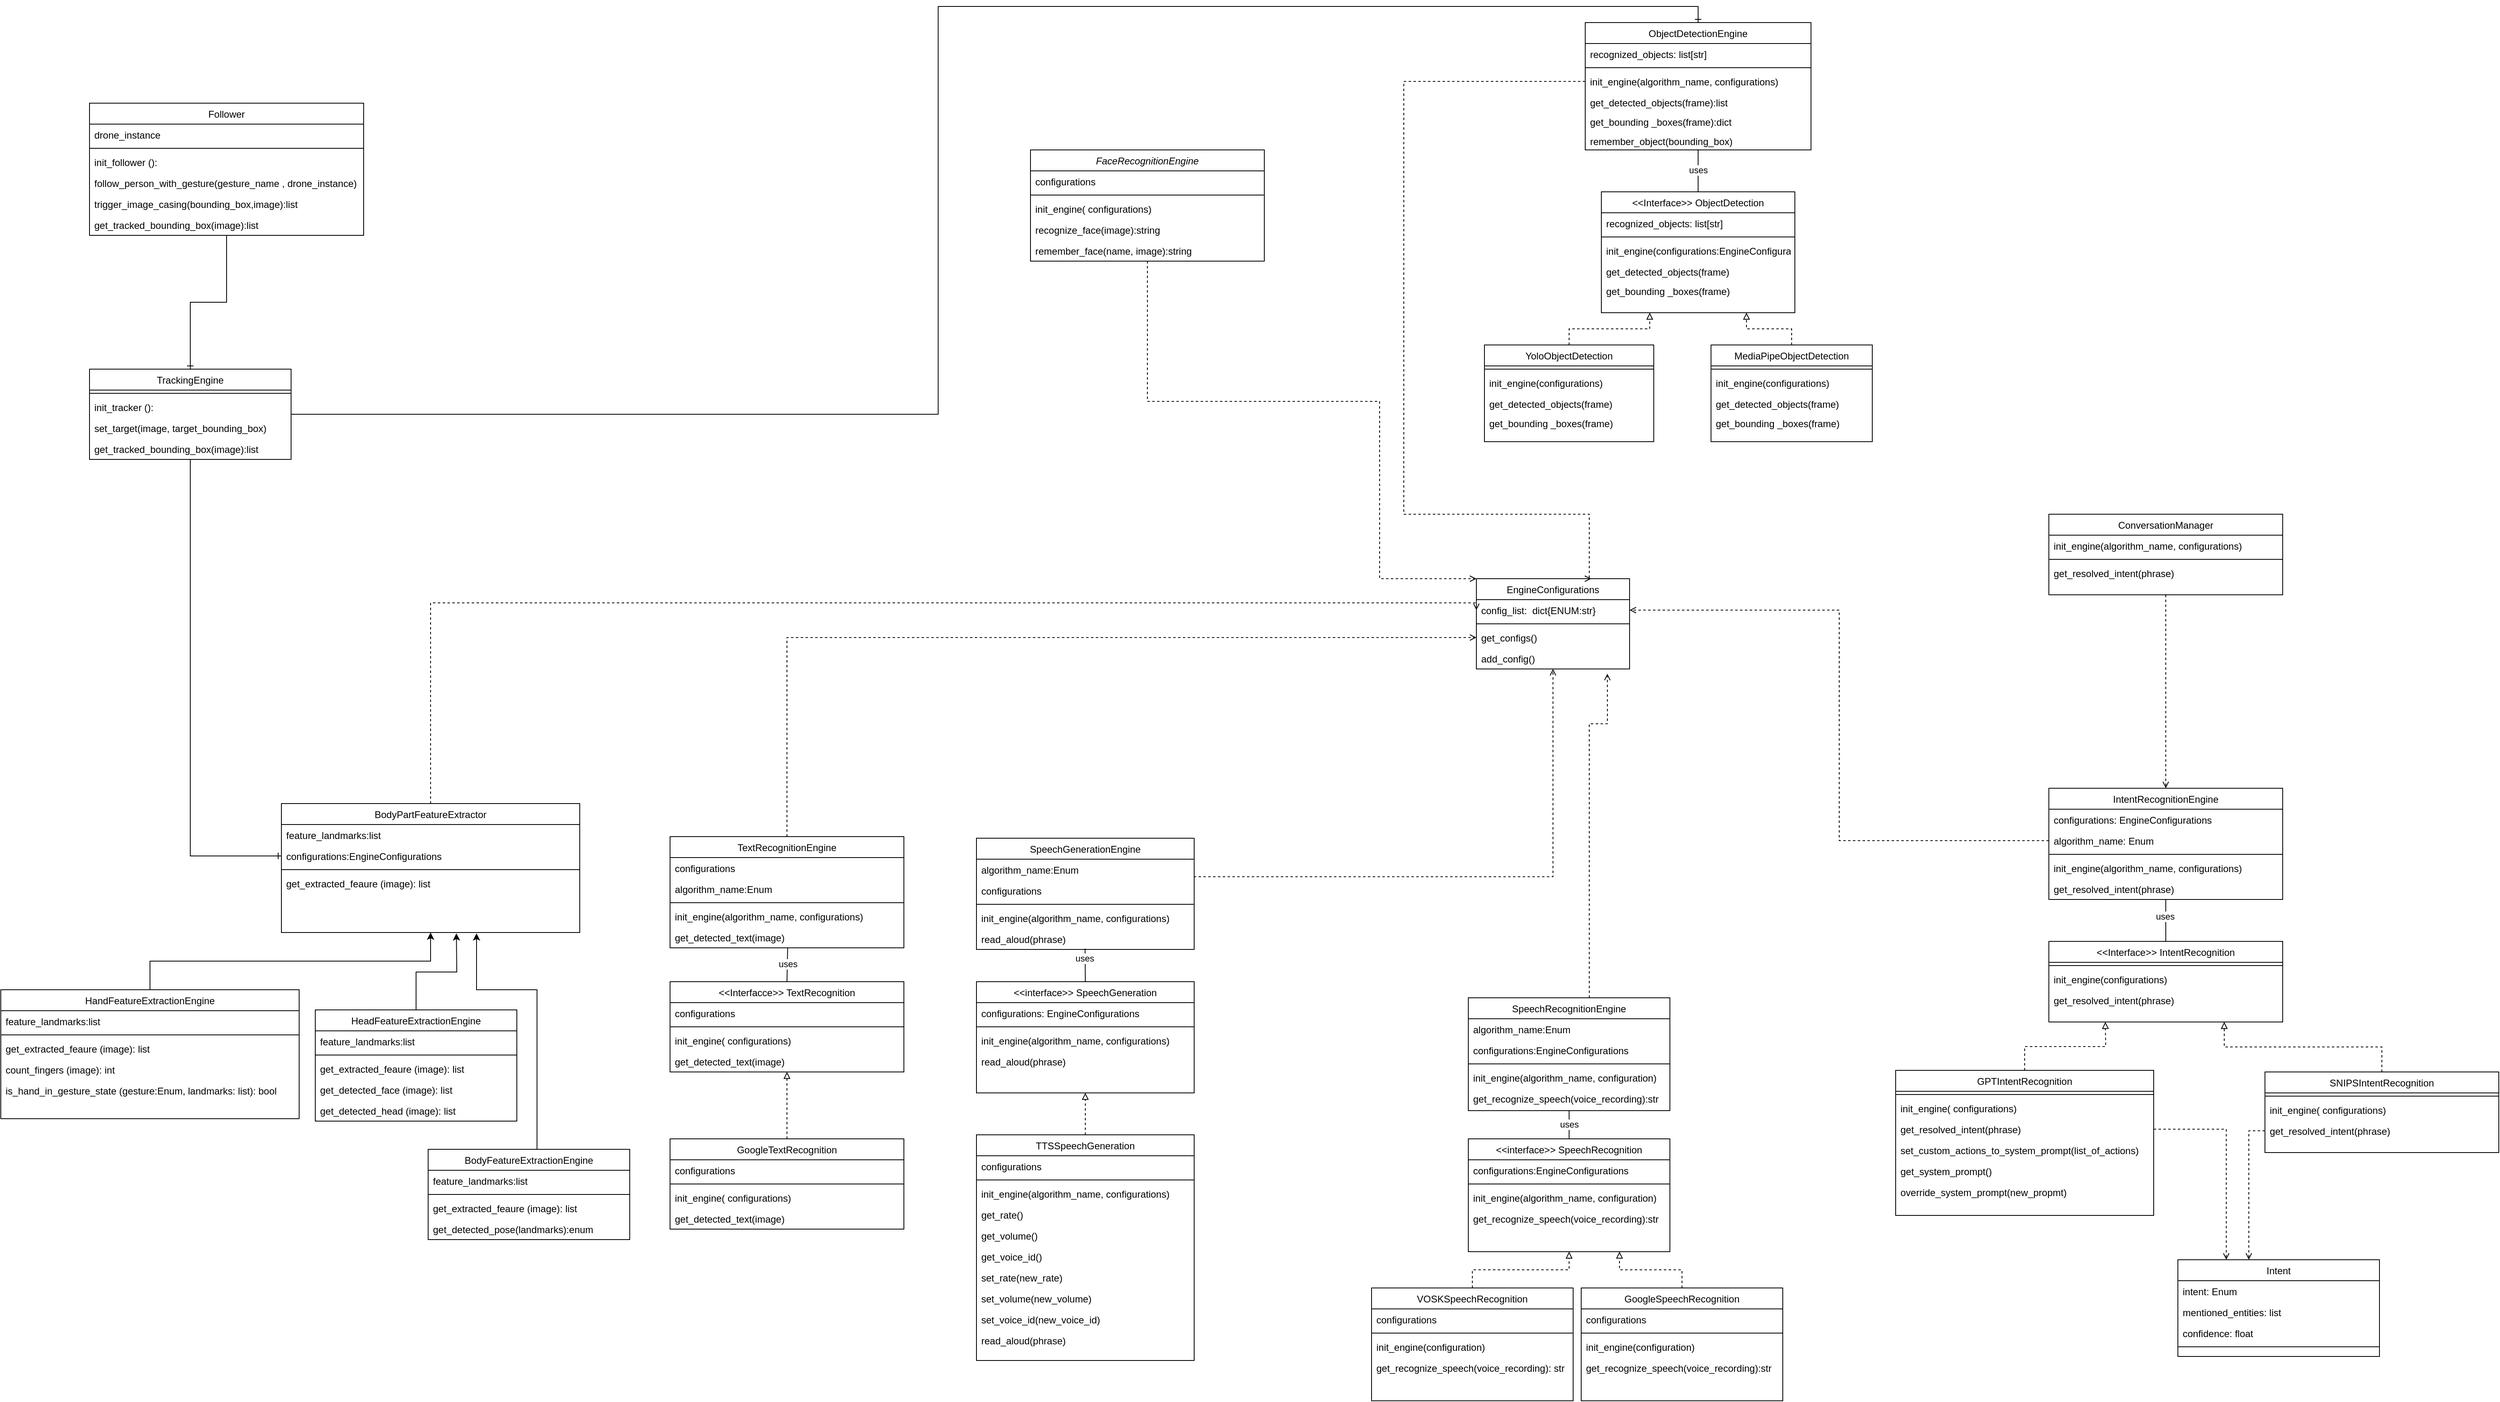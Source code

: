 <mxfile version="22.0.4" type="github">
  <diagram id="C5RBs43oDa-KdzZeNtuy" name="Page-1">
    <mxGraphModel dx="4298" dy="2996" grid="1" gridSize="10" guides="1" tooltips="1" connect="1" arrows="1" fold="1" page="1" pageScale="1" pageWidth="827" pageHeight="1169" math="0" shadow="0">
      <root>
        <mxCell id="WIyWlLk6GJQsqaUBKTNV-0" />
        <mxCell id="WIyWlLk6GJQsqaUBKTNV-1" parent="WIyWlLk6GJQsqaUBKTNV-0" />
        <mxCell id="l2ZgDO4dII3YP5zcnr-f-376" style="edgeStyle=orthogonalEdgeStyle;rounded=0;orthogonalLoop=1;jettySize=auto;html=1;dashed=1;endArrow=open;endFill=0;" edge="1" parent="WIyWlLk6GJQsqaUBKTNV-1" source="zkfFHV4jXpPFQw0GAbJ--0" target="l2ZgDO4dII3YP5zcnr-f-343">
          <mxGeometry relative="1" as="geometry">
            <Array as="points">
              <mxPoint x="682" y="-480" />
              <mxPoint x="970" y="-480" />
              <mxPoint x="970" y="-260" />
            </Array>
          </mxGeometry>
        </mxCell>
        <mxCell id="zkfFHV4jXpPFQw0GAbJ--0" value="FaceRecognitionEngine" style="swimlane;fontStyle=2;align=center;verticalAlign=top;childLayout=stackLayout;horizontal=1;startSize=26;horizontalStack=0;resizeParent=1;resizeLast=0;collapsible=1;marginBottom=0;rounded=0;shadow=0;strokeWidth=1;" parent="WIyWlLk6GJQsqaUBKTNV-1" vertex="1">
          <mxGeometry x="537" y="-792" width="290" height="138" as="geometry">
            <mxRectangle x="230" y="140" width="160" height="26" as="alternateBounds" />
          </mxGeometry>
        </mxCell>
        <mxCell id="zkfFHV4jXpPFQw0GAbJ--2" value="configurations" style="text;align=left;verticalAlign=top;spacingLeft=4;spacingRight=4;overflow=hidden;rotatable=0;points=[[0,0.5],[1,0.5]];portConstraint=eastwest;rounded=0;shadow=0;html=0;" parent="zkfFHV4jXpPFQw0GAbJ--0" vertex="1">
          <mxGeometry y="26" width="290" height="26" as="geometry" />
        </mxCell>
        <mxCell id="zkfFHV4jXpPFQw0GAbJ--4" value="" style="line;html=1;strokeWidth=1;align=left;verticalAlign=middle;spacingTop=-1;spacingLeft=3;spacingRight=3;rotatable=0;labelPosition=right;points=[];portConstraint=eastwest;" parent="zkfFHV4jXpPFQw0GAbJ--0" vertex="1">
          <mxGeometry y="52" width="290" height="8" as="geometry" />
        </mxCell>
        <mxCell id="l2ZgDO4dII3YP5zcnr-f-257" value="init_engine( configurations)" style="text;align=left;verticalAlign=top;spacingLeft=4;spacingRight=4;overflow=hidden;rotatable=0;points=[[0,0.5],[1,0.5]];portConstraint=eastwest;" vertex="1" parent="zkfFHV4jXpPFQw0GAbJ--0">
          <mxGeometry y="60" width="290" height="26" as="geometry" />
        </mxCell>
        <mxCell id="zkfFHV4jXpPFQw0GAbJ--5" value="recognize_face(image):string" style="text;align=left;verticalAlign=top;spacingLeft=4;spacingRight=4;overflow=hidden;rotatable=0;points=[[0,0.5],[1,0.5]];portConstraint=eastwest;" parent="zkfFHV4jXpPFQw0GAbJ--0" vertex="1">
          <mxGeometry y="86" width="290" height="26" as="geometry" />
        </mxCell>
        <mxCell id="l2ZgDO4dII3YP5zcnr-f-260" value="remember_face(name, image):string" style="text;align=left;verticalAlign=top;spacingLeft=4;spacingRight=4;overflow=hidden;rotatable=0;points=[[0,0.5],[1,0.5]];portConstraint=eastwest;" vertex="1" parent="zkfFHV4jXpPFQw0GAbJ--0">
          <mxGeometry y="112" width="290" height="26" as="geometry" />
        </mxCell>
        <mxCell id="l2ZgDO4dII3YP5zcnr-f-369" style="edgeStyle=orthogonalEdgeStyle;rounded=0;orthogonalLoop=1;jettySize=auto;html=1;entryX=0;entryY=0.5;entryDx=0;entryDy=0;dashed=1;endArrow=open;endFill=0;" edge="1" parent="WIyWlLk6GJQsqaUBKTNV-1" source="zkfFHV4jXpPFQw0GAbJ--13" target="l2ZgDO4dII3YP5zcnr-f-355">
          <mxGeometry relative="1" as="geometry" />
        </mxCell>
        <mxCell id="zkfFHV4jXpPFQw0GAbJ--13" value="TextRecognitionEngine" style="swimlane;fontStyle=0;align=center;verticalAlign=top;childLayout=stackLayout;horizontal=1;startSize=26;horizontalStack=0;resizeParent=1;resizeLast=0;collapsible=1;marginBottom=0;rounded=0;shadow=0;strokeWidth=1;" parent="WIyWlLk6GJQsqaUBKTNV-1" vertex="1">
          <mxGeometry x="90" y="60" width="290" height="138" as="geometry">
            <mxRectangle x="340" y="380" width="170" height="26" as="alternateBounds" />
          </mxGeometry>
        </mxCell>
        <mxCell id="l2ZgDO4dII3YP5zcnr-f-207" value="configurations" style="text;align=left;verticalAlign=top;spacingLeft=4;spacingRight=4;overflow=hidden;rotatable=0;points=[[0,0.5],[1,0.5]];portConstraint=eastwest;rounded=0;shadow=0;html=0;" vertex="1" parent="zkfFHV4jXpPFQw0GAbJ--13">
          <mxGeometry y="26" width="290" height="26" as="geometry" />
        </mxCell>
        <mxCell id="l2ZgDO4dII3YP5zcnr-f-206" value="algorithm_name:Enum" style="text;align=left;verticalAlign=top;spacingLeft=4;spacingRight=4;overflow=hidden;rotatable=0;points=[[0,0.5],[1,0.5]];portConstraint=eastwest;" vertex="1" parent="zkfFHV4jXpPFQw0GAbJ--13">
          <mxGeometry y="52" width="290" height="26" as="geometry" />
        </mxCell>
        <mxCell id="zkfFHV4jXpPFQw0GAbJ--15" value="" style="line;html=1;strokeWidth=1;align=left;verticalAlign=middle;spacingTop=-1;spacingLeft=3;spacingRight=3;rotatable=0;labelPosition=right;points=[];portConstraint=eastwest;" parent="zkfFHV4jXpPFQw0GAbJ--13" vertex="1">
          <mxGeometry y="78" width="290" height="8" as="geometry" />
        </mxCell>
        <mxCell id="l2ZgDO4dII3YP5zcnr-f-208" value="init_engine(algorithm_name, configurations)" style="text;align=left;verticalAlign=top;spacingLeft=4;spacingRight=4;overflow=hidden;rotatable=0;points=[[0,0.5],[1,0.5]];portConstraint=eastwest;" vertex="1" parent="zkfFHV4jXpPFQw0GAbJ--13">
          <mxGeometry y="86" width="290" height="26" as="geometry" />
        </mxCell>
        <mxCell id="l2ZgDO4dII3YP5zcnr-f-209" value="get_detected_text(image)" style="text;align=left;verticalAlign=top;spacingLeft=4;spacingRight=4;overflow=hidden;rotatable=0;points=[[0,0.5],[1,0.5]];portConstraint=eastwest;" vertex="1" parent="zkfFHV4jXpPFQw0GAbJ--13">
          <mxGeometry y="112" width="290" height="26" as="geometry" />
        </mxCell>
        <mxCell id="l2ZgDO4dII3YP5zcnr-f-0" value="&lt;&lt;Interface&gt;&gt; ObjectDetection" style="swimlane;fontStyle=0;align=center;verticalAlign=top;childLayout=stackLayout;horizontal=1;startSize=26;horizontalStack=0;resizeParent=1;resizeLast=0;collapsible=1;marginBottom=0;rounded=0;shadow=0;strokeWidth=1;" vertex="1" parent="WIyWlLk6GJQsqaUBKTNV-1">
          <mxGeometry x="1245" y="-740" width="240" height="150" as="geometry">
            <mxRectangle x="550" y="140" width="160" height="26" as="alternateBounds" />
          </mxGeometry>
        </mxCell>
        <mxCell id="l2ZgDO4dII3YP5zcnr-f-1" value="recognized_objects: list[str]&#xa;" style="text;align=left;verticalAlign=top;spacingLeft=4;spacingRight=4;overflow=hidden;rotatable=0;points=[[0,0.5],[1,0.5]];portConstraint=eastwest;" vertex="1" parent="l2ZgDO4dII3YP5zcnr-f-0">
          <mxGeometry y="26" width="240" height="26" as="geometry" />
        </mxCell>
        <mxCell id="l2ZgDO4dII3YP5zcnr-f-6" value="" style="line;html=1;strokeWidth=1;align=left;verticalAlign=middle;spacingTop=-1;spacingLeft=3;spacingRight=3;rotatable=0;labelPosition=right;points=[];portConstraint=eastwest;" vertex="1" parent="l2ZgDO4dII3YP5zcnr-f-0">
          <mxGeometry y="52" width="240" height="8" as="geometry" />
        </mxCell>
        <mxCell id="l2ZgDO4dII3YP5zcnr-f-7" value="init_engine(configurations:EngineConfigurations)" style="text;align=left;verticalAlign=top;spacingLeft=4;spacingRight=4;overflow=hidden;rotatable=0;points=[[0,0.5],[1,0.5]];portConstraint=eastwest;" vertex="1" parent="l2ZgDO4dII3YP5zcnr-f-0">
          <mxGeometry y="60" width="240" height="26" as="geometry" />
        </mxCell>
        <mxCell id="l2ZgDO4dII3YP5zcnr-f-8" value="get_detected_objects(frame)" style="text;align=left;verticalAlign=top;spacingLeft=4;spacingRight=4;overflow=hidden;rotatable=0;points=[[0,0.5],[1,0.5]];portConstraint=eastwest;" vertex="1" parent="l2ZgDO4dII3YP5zcnr-f-0">
          <mxGeometry y="86" width="240" height="24" as="geometry" />
        </mxCell>
        <mxCell id="l2ZgDO4dII3YP5zcnr-f-67" value="get_bounding _boxes(frame)" style="text;align=left;verticalAlign=top;spacingLeft=4;spacingRight=4;overflow=hidden;rotatable=0;points=[[0,0.5],[1,0.5]];portConstraint=eastwest;" vertex="1" parent="l2ZgDO4dII3YP5zcnr-f-0">
          <mxGeometry y="110" width="240" height="24" as="geometry" />
        </mxCell>
        <mxCell id="l2ZgDO4dII3YP5zcnr-f-9" value="&lt;&lt;Interface&gt;&gt; IntentRecognition" style="swimlane;fontStyle=0;align=center;verticalAlign=top;childLayout=stackLayout;horizontal=1;startSize=26;horizontalStack=0;resizeParent=1;resizeLast=0;collapsible=1;marginBottom=0;rounded=0;shadow=0;strokeWidth=1;" vertex="1" parent="WIyWlLk6GJQsqaUBKTNV-1">
          <mxGeometry x="1800" y="190" width="290" height="100" as="geometry">
            <mxRectangle x="550" y="140" width="160" height="26" as="alternateBounds" />
          </mxGeometry>
        </mxCell>
        <mxCell id="l2ZgDO4dII3YP5zcnr-f-15" value="" style="line;html=1;strokeWidth=1;align=left;verticalAlign=middle;spacingTop=-1;spacingLeft=3;spacingRight=3;rotatable=0;labelPosition=right;points=[];portConstraint=eastwest;" vertex="1" parent="l2ZgDO4dII3YP5zcnr-f-9">
          <mxGeometry y="26" width="290" height="8" as="geometry" />
        </mxCell>
        <mxCell id="l2ZgDO4dII3YP5zcnr-f-16" value="init_engine(configurations)" style="text;align=left;verticalAlign=top;spacingLeft=4;spacingRight=4;overflow=hidden;rotatable=0;points=[[0,0.5],[1,0.5]];portConstraint=eastwest;" vertex="1" parent="l2ZgDO4dII3YP5zcnr-f-9">
          <mxGeometry y="34" width="290" height="26" as="geometry" />
        </mxCell>
        <mxCell id="l2ZgDO4dII3YP5zcnr-f-17" value="get_resolved_intent(phrase)" style="text;align=left;verticalAlign=top;spacingLeft=4;spacingRight=4;overflow=hidden;rotatable=0;points=[[0,0.5],[1,0.5]];portConstraint=eastwest;" vertex="1" parent="l2ZgDO4dII3YP5zcnr-f-9">
          <mxGeometry y="60" width="290" height="26" as="geometry" />
        </mxCell>
        <mxCell id="l2ZgDO4dII3YP5zcnr-f-18" value="SpeechRecognitionEngine" style="swimlane;fontStyle=0;align=center;verticalAlign=top;childLayout=stackLayout;horizontal=1;startSize=26;horizontalStack=0;resizeParent=1;resizeLast=0;collapsible=1;marginBottom=0;rounded=0;shadow=0;strokeWidth=1;" vertex="1" parent="WIyWlLk6GJQsqaUBKTNV-1">
          <mxGeometry x="1080" y="260" width="250" height="140" as="geometry">
            <mxRectangle x="550" y="140" width="160" height="26" as="alternateBounds" />
          </mxGeometry>
        </mxCell>
        <mxCell id="l2ZgDO4dII3YP5zcnr-f-19" value="algorithm_name:Enum" style="text;align=left;verticalAlign=top;spacingLeft=4;spacingRight=4;overflow=hidden;rotatable=0;points=[[0,0.5],[1,0.5]];portConstraint=eastwest;" vertex="1" parent="l2ZgDO4dII3YP5zcnr-f-18">
          <mxGeometry y="26" width="250" height="26" as="geometry" />
        </mxCell>
        <mxCell id="l2ZgDO4dII3YP5zcnr-f-20" value="configurations:EngineConfigurations" style="text;align=left;verticalAlign=top;spacingLeft=4;spacingRight=4;overflow=hidden;rotatable=0;points=[[0,0.5],[1,0.5]];portConstraint=eastwest;rounded=0;shadow=0;html=0;" vertex="1" parent="l2ZgDO4dII3YP5zcnr-f-18">
          <mxGeometry y="52" width="250" height="26" as="geometry" />
        </mxCell>
        <mxCell id="l2ZgDO4dII3YP5zcnr-f-24" value="" style="line;html=1;strokeWidth=1;align=left;verticalAlign=middle;spacingTop=-1;spacingLeft=3;spacingRight=3;rotatable=0;labelPosition=right;points=[];portConstraint=eastwest;" vertex="1" parent="l2ZgDO4dII3YP5zcnr-f-18">
          <mxGeometry y="78" width="250" height="8" as="geometry" />
        </mxCell>
        <mxCell id="l2ZgDO4dII3YP5zcnr-f-25" value="init_engine(algorithm_name, configuration)" style="text;align=left;verticalAlign=top;spacingLeft=4;spacingRight=4;overflow=hidden;rotatable=0;points=[[0,0.5],[1,0.5]];portConstraint=eastwest;" vertex="1" parent="l2ZgDO4dII3YP5zcnr-f-18">
          <mxGeometry y="86" width="250" height="26" as="geometry" />
        </mxCell>
        <mxCell id="l2ZgDO4dII3YP5zcnr-f-26" value="get_recognize_speech(voice_recording):str" style="text;align=left;verticalAlign=top;spacingLeft=4;spacingRight=4;overflow=hidden;rotatable=0;points=[[0,0.5],[1,0.5]];portConstraint=eastwest;" vertex="1" parent="l2ZgDO4dII3YP5zcnr-f-18">
          <mxGeometry y="112" width="250" height="26" as="geometry" />
        </mxCell>
        <mxCell id="l2ZgDO4dII3YP5zcnr-f-27" value="SpeechGenerationEngine" style="swimlane;fontStyle=0;align=center;verticalAlign=top;childLayout=stackLayout;horizontal=1;startSize=26;horizontalStack=0;resizeParent=1;resizeLast=0;collapsible=1;marginBottom=0;rounded=0;shadow=0;strokeWidth=1;" vertex="1" parent="WIyWlLk6GJQsqaUBKTNV-1">
          <mxGeometry x="470" y="62" width="270" height="138" as="geometry">
            <mxRectangle x="550" y="140" width="160" height="26" as="alternateBounds" />
          </mxGeometry>
        </mxCell>
        <mxCell id="l2ZgDO4dII3YP5zcnr-f-28" value="algorithm_name:Enum" style="text;align=left;verticalAlign=top;spacingLeft=4;spacingRight=4;overflow=hidden;rotatable=0;points=[[0,0.5],[1,0.5]];portConstraint=eastwest;" vertex="1" parent="l2ZgDO4dII3YP5zcnr-f-27">
          <mxGeometry y="26" width="270" height="26" as="geometry" />
        </mxCell>
        <mxCell id="l2ZgDO4dII3YP5zcnr-f-29" value="configurations" style="text;align=left;verticalAlign=top;spacingLeft=4;spacingRight=4;overflow=hidden;rotatable=0;points=[[0,0.5],[1,0.5]];portConstraint=eastwest;rounded=0;shadow=0;html=0;" vertex="1" parent="l2ZgDO4dII3YP5zcnr-f-27">
          <mxGeometry y="52" width="270" height="26" as="geometry" />
        </mxCell>
        <mxCell id="l2ZgDO4dII3YP5zcnr-f-33" value="" style="line;html=1;strokeWidth=1;align=left;verticalAlign=middle;spacingTop=-1;spacingLeft=3;spacingRight=3;rotatable=0;labelPosition=right;points=[];portConstraint=eastwest;" vertex="1" parent="l2ZgDO4dII3YP5zcnr-f-27">
          <mxGeometry y="78" width="270" height="8" as="geometry" />
        </mxCell>
        <mxCell id="l2ZgDO4dII3YP5zcnr-f-34" value="init_engine(algorithm_name, configurations)" style="text;align=left;verticalAlign=top;spacingLeft=4;spacingRight=4;overflow=hidden;rotatable=0;points=[[0,0.5],[1,0.5]];portConstraint=eastwest;" vertex="1" parent="l2ZgDO4dII3YP5zcnr-f-27">
          <mxGeometry y="86" width="270" height="26" as="geometry" />
        </mxCell>
        <mxCell id="l2ZgDO4dII3YP5zcnr-f-159" value="read_aloud(phrase)" style="text;align=left;verticalAlign=top;spacingLeft=4;spacingRight=4;overflow=hidden;rotatable=0;points=[[0,0.5],[1,0.5]];portConstraint=eastwest;" vertex="1" parent="l2ZgDO4dII3YP5zcnr-f-27">
          <mxGeometry y="112" width="270" height="26" as="geometry" />
        </mxCell>
        <mxCell id="l2ZgDO4dII3YP5zcnr-f-304" style="edgeStyle=orthogonalEdgeStyle;rounded=0;orthogonalLoop=1;jettySize=auto;html=1;entryX=0.75;entryY=1;entryDx=0;entryDy=0;endArrow=block;endFill=0;dashed=1;" edge="1" parent="WIyWlLk6GJQsqaUBKTNV-1" source="l2ZgDO4dII3YP5zcnr-f-39" target="l2ZgDO4dII3YP5zcnr-f-9">
          <mxGeometry relative="1" as="geometry" />
        </mxCell>
        <mxCell id="l2ZgDO4dII3YP5zcnr-f-39" value="SNIPSIntentRecognition" style="swimlane;fontStyle=0;align=center;verticalAlign=top;childLayout=stackLayout;horizontal=1;startSize=26;horizontalStack=0;resizeParent=1;resizeLast=0;collapsible=1;marginBottom=0;rounded=0;shadow=0;strokeWidth=1;" vertex="1" parent="WIyWlLk6GJQsqaUBKTNV-1">
          <mxGeometry x="2068" y="352" width="290" height="100" as="geometry">
            <mxRectangle x="550" y="140" width="160" height="26" as="alternateBounds" />
          </mxGeometry>
        </mxCell>
        <mxCell id="l2ZgDO4dII3YP5zcnr-f-40" value="" style="line;html=1;strokeWidth=1;align=left;verticalAlign=middle;spacingTop=-1;spacingLeft=3;spacingRight=3;rotatable=0;labelPosition=right;points=[];portConstraint=eastwest;" vertex="1" parent="l2ZgDO4dII3YP5zcnr-f-39">
          <mxGeometry y="26" width="290" height="8" as="geometry" />
        </mxCell>
        <mxCell id="l2ZgDO4dII3YP5zcnr-f-41" value="init_engine( configurations)" style="text;align=left;verticalAlign=top;spacingLeft=4;spacingRight=4;overflow=hidden;rotatable=0;points=[[0,0.5],[1,0.5]];portConstraint=eastwest;" vertex="1" parent="l2ZgDO4dII3YP5zcnr-f-39">
          <mxGeometry y="34" width="290" height="26" as="geometry" />
        </mxCell>
        <mxCell id="l2ZgDO4dII3YP5zcnr-f-42" value="get_resolved_intent(phrase)" style="text;align=left;verticalAlign=top;spacingLeft=4;spacingRight=4;overflow=hidden;rotatable=0;points=[[0,0.5],[1,0.5]];portConstraint=eastwest;" vertex="1" parent="l2ZgDO4dII3YP5zcnr-f-39">
          <mxGeometry y="60" width="290" height="26" as="geometry" />
        </mxCell>
        <mxCell id="l2ZgDO4dII3YP5zcnr-f-305" style="edgeStyle=orthogonalEdgeStyle;rounded=0;orthogonalLoop=1;jettySize=auto;html=1;dashed=1;endArrow=block;endFill=0;" edge="1" parent="WIyWlLk6GJQsqaUBKTNV-1" source="l2ZgDO4dII3YP5zcnr-f-44">
          <mxGeometry relative="1" as="geometry">
            <mxPoint x="1870" y="290" as="targetPoint" />
          </mxGeometry>
        </mxCell>
        <mxCell id="l2ZgDO4dII3YP5zcnr-f-44" value="GPTIntentRecognition" style="swimlane;fontStyle=0;align=center;verticalAlign=top;childLayout=stackLayout;horizontal=1;startSize=26;horizontalStack=0;resizeParent=1;resizeLast=0;collapsible=1;marginBottom=0;rounded=0;shadow=0;strokeWidth=1;" vertex="1" parent="WIyWlLk6GJQsqaUBKTNV-1">
          <mxGeometry x="1610" y="350" width="320" height="180" as="geometry">
            <mxRectangle x="550" y="140" width="160" height="26" as="alternateBounds" />
          </mxGeometry>
        </mxCell>
        <mxCell id="l2ZgDO4dII3YP5zcnr-f-45" value="" style="line;html=1;strokeWidth=1;align=left;verticalAlign=middle;spacingTop=-1;spacingLeft=3;spacingRight=3;rotatable=0;labelPosition=right;points=[];portConstraint=eastwest;" vertex="1" parent="l2ZgDO4dII3YP5zcnr-f-44">
          <mxGeometry y="26" width="320" height="8" as="geometry" />
        </mxCell>
        <mxCell id="l2ZgDO4dII3YP5zcnr-f-46" value="init_engine( configurations)" style="text;align=left;verticalAlign=top;spacingLeft=4;spacingRight=4;overflow=hidden;rotatable=0;points=[[0,0.5],[1,0.5]];portConstraint=eastwest;" vertex="1" parent="l2ZgDO4dII3YP5zcnr-f-44">
          <mxGeometry y="34" width="320" height="26" as="geometry" />
        </mxCell>
        <mxCell id="l2ZgDO4dII3YP5zcnr-f-47" value="get_resolved_intent(phrase)" style="text;align=left;verticalAlign=top;spacingLeft=4;spacingRight=4;overflow=hidden;rotatable=0;points=[[0,0.5],[1,0.5]];portConstraint=eastwest;" vertex="1" parent="l2ZgDO4dII3YP5zcnr-f-44">
          <mxGeometry y="60" width="320" height="26" as="geometry" />
        </mxCell>
        <mxCell id="l2ZgDO4dII3YP5zcnr-f-50" value="set_custom_actions_to_system_prompt(list_of_actions)" style="text;align=left;verticalAlign=top;spacingLeft=4;spacingRight=4;overflow=hidden;rotatable=0;points=[[0,0.5],[1,0.5]];portConstraint=eastwest;" vertex="1" parent="l2ZgDO4dII3YP5zcnr-f-44">
          <mxGeometry y="86" width="320" height="26" as="geometry" />
        </mxCell>
        <mxCell id="l2ZgDO4dII3YP5zcnr-f-51" value="get_system_prompt()" style="text;align=left;verticalAlign=top;spacingLeft=4;spacingRight=4;overflow=hidden;rotatable=0;points=[[0,0.5],[1,0.5]];portConstraint=eastwest;" vertex="1" parent="l2ZgDO4dII3YP5zcnr-f-44">
          <mxGeometry y="112" width="320" height="26" as="geometry" />
        </mxCell>
        <mxCell id="l2ZgDO4dII3YP5zcnr-f-52" value="override_system_prompt(new_propmt)" style="text;align=left;verticalAlign=top;spacingLeft=4;spacingRight=4;overflow=hidden;rotatable=0;points=[[0,0.5],[1,0.5]];portConstraint=eastwest;" vertex="1" parent="l2ZgDO4dII3YP5zcnr-f-44">
          <mxGeometry y="138" width="320" height="26" as="geometry" />
        </mxCell>
        <mxCell id="l2ZgDO4dII3YP5zcnr-f-53" value="IntentRecognitionEngine" style="swimlane;fontStyle=0;align=center;verticalAlign=top;childLayout=stackLayout;horizontal=1;startSize=26;horizontalStack=0;resizeParent=1;resizeLast=0;collapsible=1;marginBottom=0;rounded=0;shadow=0;strokeWidth=1;" vertex="1" parent="WIyWlLk6GJQsqaUBKTNV-1">
          <mxGeometry x="1800" width="290" height="138" as="geometry">
            <mxRectangle x="550" y="140" width="160" height="26" as="alternateBounds" />
          </mxGeometry>
        </mxCell>
        <mxCell id="l2ZgDO4dII3YP5zcnr-f-279" value="configurations: EngineConfigurations&#xa;" style="text;align=left;verticalAlign=top;spacingLeft=4;spacingRight=4;overflow=hidden;rotatable=0;points=[[0,0.5],[1,0.5]];portConstraint=eastwest;" vertex="1" parent="l2ZgDO4dII3YP5zcnr-f-53">
          <mxGeometry y="26" width="290" height="26" as="geometry" />
        </mxCell>
        <mxCell id="l2ZgDO4dII3YP5zcnr-f-280" value="algorithm_name: Enum" style="text;align=left;verticalAlign=top;spacingLeft=4;spacingRight=4;overflow=hidden;rotatable=0;points=[[0,0.5],[1,0.5]];portConstraint=eastwest;" vertex="1" parent="l2ZgDO4dII3YP5zcnr-f-53">
          <mxGeometry y="52" width="290" height="26" as="geometry" />
        </mxCell>
        <mxCell id="l2ZgDO4dII3YP5zcnr-f-54" value="" style="line;html=1;strokeWidth=1;align=left;verticalAlign=middle;spacingTop=-1;spacingLeft=3;spacingRight=3;rotatable=0;labelPosition=right;points=[];portConstraint=eastwest;" vertex="1" parent="l2ZgDO4dII3YP5zcnr-f-53">
          <mxGeometry y="78" width="290" height="8" as="geometry" />
        </mxCell>
        <mxCell id="l2ZgDO4dII3YP5zcnr-f-55" value="init_engine(algorithm_name, configurations)" style="text;align=left;verticalAlign=top;spacingLeft=4;spacingRight=4;overflow=hidden;rotatable=0;points=[[0,0.5],[1,0.5]];portConstraint=eastwest;" vertex="1" parent="l2ZgDO4dII3YP5zcnr-f-53">
          <mxGeometry y="86" width="290" height="26" as="geometry" />
        </mxCell>
        <mxCell id="l2ZgDO4dII3YP5zcnr-f-56" value="get_resolved_intent(phrase)" style="text;align=left;verticalAlign=top;spacingLeft=4;spacingRight=4;overflow=hidden;rotatable=0;points=[[0,0.5],[1,0.5]];portConstraint=eastwest;" vertex="1" parent="l2ZgDO4dII3YP5zcnr-f-53">
          <mxGeometry y="112" width="290" height="26" as="geometry" />
        </mxCell>
        <mxCell id="l2ZgDO4dII3YP5zcnr-f-59" value="" style="endArrow=none;html=1;rounded=0;entryX=0.5;entryY=1;entryDx=0;entryDy=0;exitX=0.5;exitY=0;exitDx=0;exitDy=0;" edge="1" parent="WIyWlLk6GJQsqaUBKTNV-1" source="l2ZgDO4dII3YP5zcnr-f-9" target="l2ZgDO4dII3YP5zcnr-f-53">
          <mxGeometry width="50" height="50" relative="1" as="geometry">
            <mxPoint x="1860" y="360" as="sourcePoint" />
            <mxPoint x="1910" y="310" as="targetPoint" />
          </mxGeometry>
        </mxCell>
        <mxCell id="l2ZgDO4dII3YP5zcnr-f-281" value="uses" style="edgeLabel;html=1;align=center;verticalAlign=middle;resizable=0;points=[];" vertex="1" connectable="0" parent="l2ZgDO4dII3YP5zcnr-f-59">
          <mxGeometry x="0.211" y="1" relative="1" as="geometry">
            <mxPoint as="offset" />
          </mxGeometry>
        </mxCell>
        <mxCell id="l2ZgDO4dII3YP5zcnr-f-307" style="edgeStyle=orthogonalEdgeStyle;rounded=0;orthogonalLoop=1;jettySize=auto;html=1;entryX=0.25;entryY=1;entryDx=0;entryDy=0;dashed=1;endArrow=block;endFill=0;" edge="1" parent="WIyWlLk6GJQsqaUBKTNV-1" source="l2ZgDO4dII3YP5zcnr-f-68" target="l2ZgDO4dII3YP5zcnr-f-0">
          <mxGeometry relative="1" as="geometry" />
        </mxCell>
        <mxCell id="l2ZgDO4dII3YP5zcnr-f-68" value="YoloObjectDetection" style="swimlane;fontStyle=0;align=center;verticalAlign=top;childLayout=stackLayout;horizontal=1;startSize=26;horizontalStack=0;resizeParent=1;resizeLast=0;collapsible=1;marginBottom=0;rounded=0;shadow=0;strokeWidth=1;" vertex="1" parent="WIyWlLk6GJQsqaUBKTNV-1">
          <mxGeometry x="1100" y="-550" width="210" height="120" as="geometry">
            <mxRectangle x="550" y="140" width="160" height="26" as="alternateBounds" />
          </mxGeometry>
        </mxCell>
        <mxCell id="l2ZgDO4dII3YP5zcnr-f-70" value="" style="line;html=1;strokeWidth=1;align=left;verticalAlign=middle;spacingTop=-1;spacingLeft=3;spacingRight=3;rotatable=0;labelPosition=right;points=[];portConstraint=eastwest;" vertex="1" parent="l2ZgDO4dII3YP5zcnr-f-68">
          <mxGeometry y="26" width="210" height="8" as="geometry" />
        </mxCell>
        <mxCell id="l2ZgDO4dII3YP5zcnr-f-71" value="init_engine(configurations)" style="text;align=left;verticalAlign=top;spacingLeft=4;spacingRight=4;overflow=hidden;rotatable=0;points=[[0,0.5],[1,0.5]];portConstraint=eastwest;" vertex="1" parent="l2ZgDO4dII3YP5zcnr-f-68">
          <mxGeometry y="34" width="210" height="26" as="geometry" />
        </mxCell>
        <mxCell id="l2ZgDO4dII3YP5zcnr-f-72" value="get_detected_objects(frame)" style="text;align=left;verticalAlign=top;spacingLeft=4;spacingRight=4;overflow=hidden;rotatable=0;points=[[0,0.5],[1,0.5]];portConstraint=eastwest;" vertex="1" parent="l2ZgDO4dII3YP5zcnr-f-68">
          <mxGeometry y="60" width="210" height="24" as="geometry" />
        </mxCell>
        <mxCell id="l2ZgDO4dII3YP5zcnr-f-73" value="get_bounding _boxes(frame)" style="text;align=left;verticalAlign=top;spacingLeft=4;spacingRight=4;overflow=hidden;rotatable=0;points=[[0,0.5],[1,0.5]];portConstraint=eastwest;" vertex="1" parent="l2ZgDO4dII3YP5zcnr-f-68">
          <mxGeometry y="84" width="210" height="24" as="geometry" />
        </mxCell>
        <mxCell id="l2ZgDO4dII3YP5zcnr-f-75" value="ObjectDetectionEngine" style="swimlane;fontStyle=0;align=center;verticalAlign=top;childLayout=stackLayout;horizontal=1;startSize=26;horizontalStack=0;resizeParent=1;resizeLast=0;collapsible=1;marginBottom=0;rounded=0;shadow=0;strokeWidth=1;" vertex="1" parent="WIyWlLk6GJQsqaUBKTNV-1">
          <mxGeometry x="1225" y="-950" width="280" height="158" as="geometry">
            <mxRectangle x="550" y="140" width="160" height="26" as="alternateBounds" />
          </mxGeometry>
        </mxCell>
        <mxCell id="l2ZgDO4dII3YP5zcnr-f-76" value="recognized_objects: list[str]&#xa;" style="text;align=left;verticalAlign=top;spacingLeft=4;spacingRight=4;overflow=hidden;rotatable=0;points=[[0,0.5],[1,0.5]];portConstraint=eastwest;" vertex="1" parent="l2ZgDO4dII3YP5zcnr-f-75">
          <mxGeometry y="26" width="280" height="26" as="geometry" />
        </mxCell>
        <mxCell id="l2ZgDO4dII3YP5zcnr-f-77" value="" style="line;html=1;strokeWidth=1;align=left;verticalAlign=middle;spacingTop=-1;spacingLeft=3;spacingRight=3;rotatable=0;labelPosition=right;points=[];portConstraint=eastwest;" vertex="1" parent="l2ZgDO4dII3YP5zcnr-f-75">
          <mxGeometry y="52" width="280" height="8" as="geometry" />
        </mxCell>
        <mxCell id="l2ZgDO4dII3YP5zcnr-f-78" value="init_engine(algorithm_name, configurations)" style="text;align=left;verticalAlign=top;spacingLeft=4;spacingRight=4;overflow=hidden;rotatable=0;points=[[0,0.5],[1,0.5]];portConstraint=eastwest;" vertex="1" parent="l2ZgDO4dII3YP5zcnr-f-75">
          <mxGeometry y="60" width="280" height="26" as="geometry" />
        </mxCell>
        <mxCell id="l2ZgDO4dII3YP5zcnr-f-79" value="get_detected_objects(frame):list" style="text;align=left;verticalAlign=top;spacingLeft=4;spacingRight=4;overflow=hidden;rotatable=0;points=[[0,0.5],[1,0.5]];portConstraint=eastwest;" vertex="1" parent="l2ZgDO4dII3YP5zcnr-f-75">
          <mxGeometry y="86" width="280" height="24" as="geometry" />
        </mxCell>
        <mxCell id="l2ZgDO4dII3YP5zcnr-f-80" value="get_bounding _boxes(frame):dict" style="text;align=left;verticalAlign=top;spacingLeft=4;spacingRight=4;overflow=hidden;rotatable=0;points=[[0,0.5],[1,0.5]];portConstraint=eastwest;" vertex="1" parent="l2ZgDO4dII3YP5zcnr-f-75">
          <mxGeometry y="110" width="280" height="24" as="geometry" />
        </mxCell>
        <mxCell id="l2ZgDO4dII3YP5zcnr-f-261" value="remember_object(bounding_box)" style="text;align=left;verticalAlign=top;spacingLeft=4;spacingRight=4;overflow=hidden;rotatable=0;points=[[0,0.5],[1,0.5]];portConstraint=eastwest;" vertex="1" parent="l2ZgDO4dII3YP5zcnr-f-75">
          <mxGeometry y="134" width="280" height="24" as="geometry" />
        </mxCell>
        <mxCell id="l2ZgDO4dII3YP5zcnr-f-306" style="edgeStyle=orthogonalEdgeStyle;rounded=0;orthogonalLoop=1;jettySize=auto;html=1;entryX=0.75;entryY=1;entryDx=0;entryDy=0;dashed=1;endArrow=block;endFill=0;" edge="1" parent="WIyWlLk6GJQsqaUBKTNV-1" source="l2ZgDO4dII3YP5zcnr-f-81" target="l2ZgDO4dII3YP5zcnr-f-0">
          <mxGeometry relative="1" as="geometry" />
        </mxCell>
        <mxCell id="l2ZgDO4dII3YP5zcnr-f-81" value="MediaPipeObjectDetection" style="swimlane;fontStyle=0;align=center;verticalAlign=top;childLayout=stackLayout;horizontal=1;startSize=26;horizontalStack=0;resizeParent=1;resizeLast=0;collapsible=1;marginBottom=0;rounded=0;shadow=0;strokeWidth=1;" vertex="1" parent="WIyWlLk6GJQsqaUBKTNV-1">
          <mxGeometry x="1381" y="-550" width="200" height="120" as="geometry">
            <mxRectangle x="550" y="140" width="160" height="26" as="alternateBounds" />
          </mxGeometry>
        </mxCell>
        <mxCell id="l2ZgDO4dII3YP5zcnr-f-83" value="" style="line;html=1;strokeWidth=1;align=left;verticalAlign=middle;spacingTop=-1;spacingLeft=3;spacingRight=3;rotatable=0;labelPosition=right;points=[];portConstraint=eastwest;" vertex="1" parent="l2ZgDO4dII3YP5zcnr-f-81">
          <mxGeometry y="26" width="200" height="8" as="geometry" />
        </mxCell>
        <mxCell id="l2ZgDO4dII3YP5zcnr-f-84" value="init_engine(configurations)" style="text;align=left;verticalAlign=top;spacingLeft=4;spacingRight=4;overflow=hidden;rotatable=0;points=[[0,0.5],[1,0.5]];portConstraint=eastwest;" vertex="1" parent="l2ZgDO4dII3YP5zcnr-f-81">
          <mxGeometry y="34" width="200" height="26" as="geometry" />
        </mxCell>
        <mxCell id="l2ZgDO4dII3YP5zcnr-f-85" value="get_detected_objects(frame)" style="text;align=left;verticalAlign=top;spacingLeft=4;spacingRight=4;overflow=hidden;rotatable=0;points=[[0,0.5],[1,0.5]];portConstraint=eastwest;" vertex="1" parent="l2ZgDO4dII3YP5zcnr-f-81">
          <mxGeometry y="60" width="200" height="24" as="geometry" />
        </mxCell>
        <mxCell id="l2ZgDO4dII3YP5zcnr-f-86" value="get_bounding _boxes(frame)" style="text;align=left;verticalAlign=top;spacingLeft=4;spacingRight=4;overflow=hidden;rotatable=0;points=[[0,0.5],[1,0.5]];portConstraint=eastwest;" vertex="1" parent="l2ZgDO4dII3YP5zcnr-f-81">
          <mxGeometry y="84" width="200" height="24" as="geometry" />
        </mxCell>
        <mxCell id="l2ZgDO4dII3YP5zcnr-f-88" value="" style="endArrow=none;html=1;rounded=0;entryX=0.5;entryY=1;entryDx=0;entryDy=0;exitX=0.5;exitY=0;exitDx=0;exitDy=0;" edge="1" parent="WIyWlLk6GJQsqaUBKTNV-1" source="l2ZgDO4dII3YP5zcnr-f-0" target="l2ZgDO4dII3YP5zcnr-f-75">
          <mxGeometry width="50" height="50" relative="1" as="geometry">
            <mxPoint x="1364.74" y="-740" as="sourcePoint" />
            <mxPoint x="1364.74" y="-780" as="targetPoint" />
          </mxGeometry>
        </mxCell>
        <mxCell id="l2ZgDO4dII3YP5zcnr-f-89" value="uses" style="edgeLabel;html=1;align=center;verticalAlign=middle;resizable=0;points=[];" vertex="1" connectable="0" parent="l2ZgDO4dII3YP5zcnr-f-88">
          <mxGeometry x="0.065" relative="1" as="geometry">
            <mxPoint as="offset" />
          </mxGeometry>
        </mxCell>
        <mxCell id="l2ZgDO4dII3YP5zcnr-f-357" style="edgeStyle=orthogonalEdgeStyle;rounded=0;orthogonalLoop=1;jettySize=auto;html=1;entryX=0.5;entryY=1;entryDx=0;entryDy=0;dashed=1;endArrow=open;endFill=0;exitX=0.998;exitY=0.835;exitDx=0;exitDy=0;exitPerimeter=0;" edge="1" parent="WIyWlLk6GJQsqaUBKTNV-1" source="l2ZgDO4dII3YP5zcnr-f-28" target="l2ZgDO4dII3YP5zcnr-f-343">
          <mxGeometry relative="1" as="geometry" />
        </mxCell>
        <mxCell id="l2ZgDO4dII3YP5zcnr-f-160" value="&lt;&lt;interface&gt;&gt; SpeechGeneration" style="swimlane;fontStyle=0;align=center;verticalAlign=top;childLayout=stackLayout;horizontal=1;startSize=26;horizontalStack=0;resizeParent=1;resizeLast=0;collapsible=1;marginBottom=0;rounded=0;shadow=0;strokeWidth=1;" vertex="1" parent="WIyWlLk6GJQsqaUBKTNV-1">
          <mxGeometry x="470" y="240" width="270" height="138" as="geometry">
            <mxRectangle x="550" y="140" width="160" height="26" as="alternateBounds" />
          </mxGeometry>
        </mxCell>
        <mxCell id="l2ZgDO4dII3YP5zcnr-f-162" value="configurations: EngineConfigurations" style="text;align=left;verticalAlign=top;spacingLeft=4;spacingRight=4;overflow=hidden;rotatable=0;points=[[0,0.5],[1,0.5]];portConstraint=eastwest;rounded=0;shadow=0;html=0;" vertex="1" parent="l2ZgDO4dII3YP5zcnr-f-160">
          <mxGeometry y="26" width="270" height="26" as="geometry" />
        </mxCell>
        <mxCell id="l2ZgDO4dII3YP5zcnr-f-163" value="" style="line;html=1;strokeWidth=1;align=left;verticalAlign=middle;spacingTop=-1;spacingLeft=3;spacingRight=3;rotatable=0;labelPosition=right;points=[];portConstraint=eastwest;" vertex="1" parent="l2ZgDO4dII3YP5zcnr-f-160">
          <mxGeometry y="52" width="270" height="8" as="geometry" />
        </mxCell>
        <mxCell id="l2ZgDO4dII3YP5zcnr-f-164" value="init_engine(algorithm_name, configurations)" style="text;align=left;verticalAlign=top;spacingLeft=4;spacingRight=4;overflow=hidden;rotatable=0;points=[[0,0.5],[1,0.5]];portConstraint=eastwest;" vertex="1" parent="l2ZgDO4dII3YP5zcnr-f-160">
          <mxGeometry y="60" width="270" height="26" as="geometry" />
        </mxCell>
        <mxCell id="l2ZgDO4dII3YP5zcnr-f-165" value="read_aloud(phrase)" style="text;align=left;verticalAlign=top;spacingLeft=4;spacingRight=4;overflow=hidden;rotatable=0;points=[[0,0.5],[1,0.5]];portConstraint=eastwest;" vertex="1" parent="l2ZgDO4dII3YP5zcnr-f-160">
          <mxGeometry y="86" width="270" height="26" as="geometry" />
        </mxCell>
        <mxCell id="l2ZgDO4dII3YP5zcnr-f-389" style="edgeStyle=orthogonalEdgeStyle;rounded=0;orthogonalLoop=1;jettySize=auto;html=1;entryX=0.5;entryY=1;entryDx=0;entryDy=0;dashed=1;endArrow=block;endFill=0;" edge="1" parent="WIyWlLk6GJQsqaUBKTNV-1" source="l2ZgDO4dII3YP5zcnr-f-167" target="l2ZgDO4dII3YP5zcnr-f-160">
          <mxGeometry relative="1" as="geometry" />
        </mxCell>
        <mxCell id="l2ZgDO4dII3YP5zcnr-f-167" value="TTSSpeechGeneration" style="swimlane;fontStyle=0;align=center;verticalAlign=top;childLayout=stackLayout;horizontal=1;startSize=26;horizontalStack=0;resizeParent=1;resizeLast=0;collapsible=1;marginBottom=0;rounded=0;shadow=0;strokeWidth=1;" vertex="1" parent="WIyWlLk6GJQsqaUBKTNV-1">
          <mxGeometry x="470" y="430" width="270" height="280" as="geometry">
            <mxRectangle x="550" y="140" width="160" height="26" as="alternateBounds" />
          </mxGeometry>
        </mxCell>
        <mxCell id="l2ZgDO4dII3YP5zcnr-f-169" value="configurations" style="text;align=left;verticalAlign=top;spacingLeft=4;spacingRight=4;overflow=hidden;rotatable=0;points=[[0,0.5],[1,0.5]];portConstraint=eastwest;rounded=0;shadow=0;html=0;" vertex="1" parent="l2ZgDO4dII3YP5zcnr-f-167">
          <mxGeometry y="26" width="270" height="26" as="geometry" />
        </mxCell>
        <mxCell id="l2ZgDO4dII3YP5zcnr-f-170" value="" style="line;html=1;strokeWidth=1;align=left;verticalAlign=middle;spacingTop=-1;spacingLeft=3;spacingRight=3;rotatable=0;labelPosition=right;points=[];portConstraint=eastwest;" vertex="1" parent="l2ZgDO4dII3YP5zcnr-f-167">
          <mxGeometry y="52" width="270" height="8" as="geometry" />
        </mxCell>
        <mxCell id="l2ZgDO4dII3YP5zcnr-f-171" value="init_engine(algorithm_name, configurations)" style="text;align=left;verticalAlign=top;spacingLeft=4;spacingRight=4;overflow=hidden;rotatable=0;points=[[0,0.5],[1,0.5]];portConstraint=eastwest;" vertex="1" parent="l2ZgDO4dII3YP5zcnr-f-167">
          <mxGeometry y="60" width="270" height="26" as="geometry" />
        </mxCell>
        <mxCell id="l2ZgDO4dII3YP5zcnr-f-172" value="get_rate()" style="text;align=left;verticalAlign=top;spacingLeft=4;spacingRight=4;overflow=hidden;rotatable=0;points=[[0,0.5],[1,0.5]];portConstraint=eastwest;" vertex="1" parent="l2ZgDO4dII3YP5zcnr-f-167">
          <mxGeometry y="86" width="270" height="26" as="geometry" />
        </mxCell>
        <mxCell id="l2ZgDO4dII3YP5zcnr-f-174" value="get_volume()" style="text;align=left;verticalAlign=top;spacingLeft=4;spacingRight=4;overflow=hidden;rotatable=0;points=[[0,0.5],[1,0.5]];portConstraint=eastwest;" vertex="1" parent="l2ZgDO4dII3YP5zcnr-f-167">
          <mxGeometry y="112" width="270" height="26" as="geometry" />
        </mxCell>
        <mxCell id="l2ZgDO4dII3YP5zcnr-f-180" value="get_voice_id()" style="text;align=left;verticalAlign=top;spacingLeft=4;spacingRight=4;overflow=hidden;rotatable=0;points=[[0,0.5],[1,0.5]];portConstraint=eastwest;" vertex="1" parent="l2ZgDO4dII3YP5zcnr-f-167">
          <mxGeometry y="138" width="270" height="26" as="geometry" />
        </mxCell>
        <mxCell id="l2ZgDO4dII3YP5zcnr-f-175" value="set_rate(new_rate)" style="text;align=left;verticalAlign=top;spacingLeft=4;spacingRight=4;overflow=hidden;rotatable=0;points=[[0,0.5],[1,0.5]];portConstraint=eastwest;" vertex="1" parent="l2ZgDO4dII3YP5zcnr-f-167">
          <mxGeometry y="164" width="270" height="26" as="geometry" />
        </mxCell>
        <mxCell id="l2ZgDO4dII3YP5zcnr-f-176" value="set_volume(new_volume)" style="text;align=left;verticalAlign=top;spacingLeft=4;spacingRight=4;overflow=hidden;rotatable=0;points=[[0,0.5],[1,0.5]];portConstraint=eastwest;" vertex="1" parent="l2ZgDO4dII3YP5zcnr-f-167">
          <mxGeometry y="190" width="270" height="26" as="geometry" />
        </mxCell>
        <mxCell id="l2ZgDO4dII3YP5zcnr-f-177" value="set_voice_id(new_voice_id)" style="text;align=left;verticalAlign=top;spacingLeft=4;spacingRight=4;overflow=hidden;rotatable=0;points=[[0,0.5],[1,0.5]];portConstraint=eastwest;" vertex="1" parent="l2ZgDO4dII3YP5zcnr-f-167">
          <mxGeometry y="216" width="270" height="26" as="geometry" />
        </mxCell>
        <mxCell id="l2ZgDO4dII3YP5zcnr-f-179" value="read_aloud(phrase)" style="text;align=left;verticalAlign=top;spacingLeft=4;spacingRight=4;overflow=hidden;rotatable=0;points=[[0,0.5],[1,0.5]];portConstraint=eastwest;" vertex="1" parent="l2ZgDO4dII3YP5zcnr-f-167">
          <mxGeometry y="242" width="270" height="26" as="geometry" />
        </mxCell>
        <mxCell id="l2ZgDO4dII3YP5zcnr-f-181" value="" style="endArrow=none;html=1;rounded=0;entryX=0.499;entryY=0.962;entryDx=0;entryDy=0;entryPerimeter=0;exitX=0.5;exitY=0;exitDx=0;exitDy=0;" edge="1" parent="WIyWlLk6GJQsqaUBKTNV-1" source="l2ZgDO4dII3YP5zcnr-f-160" target="l2ZgDO4dII3YP5zcnr-f-159">
          <mxGeometry width="50" height="50" relative="1" as="geometry">
            <mxPoint x="610" y="240" as="sourcePoint" />
            <mxPoint x="603.51" y="201.512" as="targetPoint" />
          </mxGeometry>
        </mxCell>
        <mxCell id="l2ZgDO4dII3YP5zcnr-f-218" value="uses" style="edgeLabel;html=1;align=center;verticalAlign=middle;resizable=0;points=[];" vertex="1" connectable="0" parent="l2ZgDO4dII3YP5zcnr-f-181">
          <mxGeometry x="0.417" y="1" relative="1" as="geometry">
            <mxPoint as="offset" />
          </mxGeometry>
        </mxCell>
        <mxCell id="l2ZgDO4dII3YP5zcnr-f-183" value="&lt;&lt;interface&gt;&gt; SpeechRecognition" style="swimlane;fontStyle=0;align=center;verticalAlign=top;childLayout=stackLayout;horizontal=1;startSize=26;horizontalStack=0;resizeParent=1;resizeLast=0;collapsible=1;marginBottom=0;rounded=0;shadow=0;strokeWidth=1;" vertex="1" parent="WIyWlLk6GJQsqaUBKTNV-1">
          <mxGeometry x="1080" y="435" width="250" height="140" as="geometry">
            <mxRectangle x="550" y="140" width="160" height="26" as="alternateBounds" />
          </mxGeometry>
        </mxCell>
        <mxCell id="l2ZgDO4dII3YP5zcnr-f-185" value="configurations:EngineConfigurations" style="text;align=left;verticalAlign=top;spacingLeft=4;spacingRight=4;overflow=hidden;rotatable=0;points=[[0,0.5],[1,0.5]];portConstraint=eastwest;rounded=0;shadow=0;html=0;" vertex="1" parent="l2ZgDO4dII3YP5zcnr-f-183">
          <mxGeometry y="26" width="250" height="26" as="geometry" />
        </mxCell>
        <mxCell id="l2ZgDO4dII3YP5zcnr-f-186" value="" style="line;html=1;strokeWidth=1;align=left;verticalAlign=middle;spacingTop=-1;spacingLeft=3;spacingRight=3;rotatable=0;labelPosition=right;points=[];portConstraint=eastwest;" vertex="1" parent="l2ZgDO4dII3YP5zcnr-f-183">
          <mxGeometry y="52" width="250" height="8" as="geometry" />
        </mxCell>
        <mxCell id="l2ZgDO4dII3YP5zcnr-f-187" value="init_engine(algorithm_name, configuration)" style="text;align=left;verticalAlign=top;spacingLeft=4;spacingRight=4;overflow=hidden;rotatable=0;points=[[0,0.5],[1,0.5]];portConstraint=eastwest;" vertex="1" parent="l2ZgDO4dII3YP5zcnr-f-183">
          <mxGeometry y="60" width="250" height="26" as="geometry" />
        </mxCell>
        <mxCell id="l2ZgDO4dII3YP5zcnr-f-188" value="get_recognize_speech(voice_recording):str" style="text;align=left;verticalAlign=top;spacingLeft=4;spacingRight=4;overflow=hidden;rotatable=0;points=[[0,0.5],[1,0.5]];portConstraint=eastwest;" vertex="1" parent="l2ZgDO4dII3YP5zcnr-f-183">
          <mxGeometry y="86" width="250" height="26" as="geometry" />
        </mxCell>
        <mxCell id="l2ZgDO4dII3YP5zcnr-f-190" value="" style="endArrow=none;html=1;rounded=0;exitX=0.5;exitY=0;exitDx=0;exitDy=0;entryX=0.5;entryY=1;entryDx=0;entryDy=0;" edge="1" parent="WIyWlLk6GJQsqaUBKTNV-1" source="l2ZgDO4dII3YP5zcnr-f-183" target="l2ZgDO4dII3YP5zcnr-f-18">
          <mxGeometry width="50" height="50" relative="1" as="geometry">
            <mxPoint x="1204.64" y="430" as="sourcePoint" />
            <mxPoint x="1205" y="370" as="targetPoint" />
          </mxGeometry>
        </mxCell>
        <mxCell id="l2ZgDO4dII3YP5zcnr-f-191" value="uses" style="edgeLabel;html=1;align=center;verticalAlign=middle;resizable=0;points=[];" vertex="1" connectable="0" parent="l2ZgDO4dII3YP5zcnr-f-190">
          <mxGeometry x="0.065" relative="1" as="geometry">
            <mxPoint as="offset" />
          </mxGeometry>
        </mxCell>
        <mxCell id="l2ZgDO4dII3YP5zcnr-f-387" style="edgeStyle=orthogonalEdgeStyle;rounded=0;orthogonalLoop=1;jettySize=auto;html=1;entryX=0.5;entryY=1;entryDx=0;entryDy=0;endArrow=block;endFill=0;dashed=1;" edge="1" parent="WIyWlLk6GJQsqaUBKTNV-1" source="l2ZgDO4dII3YP5zcnr-f-193" target="l2ZgDO4dII3YP5zcnr-f-183">
          <mxGeometry relative="1" as="geometry" />
        </mxCell>
        <mxCell id="l2ZgDO4dII3YP5zcnr-f-193" value="VOSKSpeechRecognition" style="swimlane;fontStyle=0;align=center;verticalAlign=top;childLayout=stackLayout;horizontal=1;startSize=26;horizontalStack=0;resizeParent=1;resizeLast=0;collapsible=1;marginBottom=0;rounded=0;shadow=0;strokeWidth=1;" vertex="1" parent="WIyWlLk6GJQsqaUBKTNV-1">
          <mxGeometry x="960" y="620" width="250" height="140" as="geometry">
            <mxRectangle x="550" y="140" width="160" height="26" as="alternateBounds" />
          </mxGeometry>
        </mxCell>
        <mxCell id="l2ZgDO4dII3YP5zcnr-f-195" value="configurations" style="text;align=left;verticalAlign=top;spacingLeft=4;spacingRight=4;overflow=hidden;rotatable=0;points=[[0,0.5],[1,0.5]];portConstraint=eastwest;rounded=0;shadow=0;html=0;" vertex="1" parent="l2ZgDO4dII3YP5zcnr-f-193">
          <mxGeometry y="26" width="250" height="26" as="geometry" />
        </mxCell>
        <mxCell id="l2ZgDO4dII3YP5zcnr-f-196" value="" style="line;html=1;strokeWidth=1;align=left;verticalAlign=middle;spacingTop=-1;spacingLeft=3;spacingRight=3;rotatable=0;labelPosition=right;points=[];portConstraint=eastwest;" vertex="1" parent="l2ZgDO4dII3YP5zcnr-f-193">
          <mxGeometry y="52" width="250" height="8" as="geometry" />
        </mxCell>
        <mxCell id="l2ZgDO4dII3YP5zcnr-f-197" value="init_engine(configuration)" style="text;align=left;verticalAlign=top;spacingLeft=4;spacingRight=4;overflow=hidden;rotatable=0;points=[[0,0.5],[1,0.5]];portConstraint=eastwest;" vertex="1" parent="l2ZgDO4dII3YP5zcnr-f-193">
          <mxGeometry y="60" width="250" height="26" as="geometry" />
        </mxCell>
        <mxCell id="l2ZgDO4dII3YP5zcnr-f-198" value="get_recognize_speech(voice_recording): str" style="text;align=left;verticalAlign=top;spacingLeft=4;spacingRight=4;overflow=hidden;rotatable=0;points=[[0,0.5],[1,0.5]];portConstraint=eastwest;" vertex="1" parent="l2ZgDO4dII3YP5zcnr-f-193">
          <mxGeometry y="86" width="250" height="26" as="geometry" />
        </mxCell>
        <mxCell id="l2ZgDO4dII3YP5zcnr-f-388" style="edgeStyle=orthogonalEdgeStyle;rounded=0;orthogonalLoop=1;jettySize=auto;html=1;entryX=0.75;entryY=1;entryDx=0;entryDy=0;endArrow=block;endFill=0;dashed=1;" edge="1" parent="WIyWlLk6GJQsqaUBKTNV-1" source="l2ZgDO4dII3YP5zcnr-f-200" target="l2ZgDO4dII3YP5zcnr-f-183">
          <mxGeometry relative="1" as="geometry" />
        </mxCell>
        <mxCell id="l2ZgDO4dII3YP5zcnr-f-200" value="GoogleSpeechRecognition" style="swimlane;fontStyle=0;align=center;verticalAlign=top;childLayout=stackLayout;horizontal=1;startSize=26;horizontalStack=0;resizeParent=1;resizeLast=0;collapsible=1;marginBottom=0;rounded=0;shadow=0;strokeWidth=1;" vertex="1" parent="WIyWlLk6GJQsqaUBKTNV-1">
          <mxGeometry x="1220" y="620" width="250" height="140" as="geometry">
            <mxRectangle x="550" y="140" width="160" height="26" as="alternateBounds" />
          </mxGeometry>
        </mxCell>
        <mxCell id="l2ZgDO4dII3YP5zcnr-f-201" value="configurations" style="text;align=left;verticalAlign=top;spacingLeft=4;spacingRight=4;overflow=hidden;rotatable=0;points=[[0,0.5],[1,0.5]];portConstraint=eastwest;rounded=0;shadow=0;html=0;" vertex="1" parent="l2ZgDO4dII3YP5zcnr-f-200">
          <mxGeometry y="26" width="250" height="26" as="geometry" />
        </mxCell>
        <mxCell id="l2ZgDO4dII3YP5zcnr-f-202" value="" style="line;html=1;strokeWidth=1;align=left;verticalAlign=middle;spacingTop=-1;spacingLeft=3;spacingRight=3;rotatable=0;labelPosition=right;points=[];portConstraint=eastwest;" vertex="1" parent="l2ZgDO4dII3YP5zcnr-f-200">
          <mxGeometry y="52" width="250" height="8" as="geometry" />
        </mxCell>
        <mxCell id="l2ZgDO4dII3YP5zcnr-f-203" value="init_engine(configuration)" style="text;align=left;verticalAlign=top;spacingLeft=4;spacingRight=4;overflow=hidden;rotatable=0;points=[[0,0.5],[1,0.5]];portConstraint=eastwest;" vertex="1" parent="l2ZgDO4dII3YP5zcnr-f-200">
          <mxGeometry y="60" width="250" height="26" as="geometry" />
        </mxCell>
        <mxCell id="l2ZgDO4dII3YP5zcnr-f-204" value="get_recognize_speech(voice_recording):str" style="text;align=left;verticalAlign=top;spacingLeft=4;spacingRight=4;overflow=hidden;rotatable=0;points=[[0,0.5],[1,0.5]];portConstraint=eastwest;" vertex="1" parent="l2ZgDO4dII3YP5zcnr-f-200">
          <mxGeometry y="86" width="250" height="26" as="geometry" />
        </mxCell>
        <mxCell id="l2ZgDO4dII3YP5zcnr-f-210" value="&lt;&lt;Interfacce&gt;&gt; TextRecognition" style="swimlane;fontStyle=0;align=center;verticalAlign=top;childLayout=stackLayout;horizontal=1;startSize=26;horizontalStack=0;resizeParent=1;resizeLast=0;collapsible=1;marginBottom=0;rounded=0;shadow=0;strokeWidth=1;" vertex="1" parent="WIyWlLk6GJQsqaUBKTNV-1">
          <mxGeometry x="90" y="240" width="290" height="112" as="geometry">
            <mxRectangle x="340" y="380" width="170" height="26" as="alternateBounds" />
          </mxGeometry>
        </mxCell>
        <mxCell id="l2ZgDO4dII3YP5zcnr-f-211" value="configurations" style="text;align=left;verticalAlign=top;spacingLeft=4;spacingRight=4;overflow=hidden;rotatable=0;points=[[0,0.5],[1,0.5]];portConstraint=eastwest;rounded=0;shadow=0;html=0;" vertex="1" parent="l2ZgDO4dII3YP5zcnr-f-210">
          <mxGeometry y="26" width="290" height="26" as="geometry" />
        </mxCell>
        <mxCell id="l2ZgDO4dII3YP5zcnr-f-213" value="" style="line;html=1;strokeWidth=1;align=left;verticalAlign=middle;spacingTop=-1;spacingLeft=3;spacingRight=3;rotatable=0;labelPosition=right;points=[];portConstraint=eastwest;" vertex="1" parent="l2ZgDO4dII3YP5zcnr-f-210">
          <mxGeometry y="52" width="290" height="8" as="geometry" />
        </mxCell>
        <mxCell id="l2ZgDO4dII3YP5zcnr-f-214" value="init_engine( configurations)" style="text;align=left;verticalAlign=top;spacingLeft=4;spacingRight=4;overflow=hidden;rotatable=0;points=[[0,0.5],[1,0.5]];portConstraint=eastwest;" vertex="1" parent="l2ZgDO4dII3YP5zcnr-f-210">
          <mxGeometry y="60" width="290" height="26" as="geometry" />
        </mxCell>
        <mxCell id="l2ZgDO4dII3YP5zcnr-f-215" value="get_detected_text(image)" style="text;align=left;verticalAlign=top;spacingLeft=4;spacingRight=4;overflow=hidden;rotatable=0;points=[[0,0.5],[1,0.5]];portConstraint=eastwest;" vertex="1" parent="l2ZgDO4dII3YP5zcnr-f-210">
          <mxGeometry y="86" width="290" height="26" as="geometry" />
        </mxCell>
        <mxCell id="l2ZgDO4dII3YP5zcnr-f-216" value="" style="endArrow=none;html=1;rounded=0;exitX=0.5;exitY=0;exitDx=0;exitDy=0;entryX=0.503;entryY=0.988;entryDx=0;entryDy=0;entryPerimeter=0;" edge="1" parent="WIyWlLk6GJQsqaUBKTNV-1" source="l2ZgDO4dII3YP5zcnr-f-210" target="l2ZgDO4dII3YP5zcnr-f-209">
          <mxGeometry width="50" height="50" relative="1" as="geometry">
            <mxPoint x="269.57" y="250" as="sourcePoint" />
            <mxPoint x="270" y="210" as="targetPoint" />
          </mxGeometry>
        </mxCell>
        <mxCell id="l2ZgDO4dII3YP5zcnr-f-217" value="uses" style="edgeLabel;html=1;align=center;verticalAlign=middle;resizable=0;points=[];" vertex="1" connectable="0" parent="l2ZgDO4dII3YP5zcnr-f-216">
          <mxGeometry x="0.065" relative="1" as="geometry">
            <mxPoint as="offset" />
          </mxGeometry>
        </mxCell>
        <mxCell id="l2ZgDO4dII3YP5zcnr-f-392" style="edgeStyle=orthogonalEdgeStyle;rounded=0;orthogonalLoop=1;jettySize=auto;html=1;entryX=0.5;entryY=1;entryDx=0;entryDy=0;endArrow=block;endFill=0;dashed=1;" edge="1" parent="WIyWlLk6GJQsqaUBKTNV-1" source="l2ZgDO4dII3YP5zcnr-f-219" target="l2ZgDO4dII3YP5zcnr-f-210">
          <mxGeometry relative="1" as="geometry" />
        </mxCell>
        <mxCell id="l2ZgDO4dII3YP5zcnr-f-219" value="GoogleTextRecognition" style="swimlane;fontStyle=0;align=center;verticalAlign=top;childLayout=stackLayout;horizontal=1;startSize=26;horizontalStack=0;resizeParent=1;resizeLast=0;collapsible=1;marginBottom=0;rounded=0;shadow=0;strokeWidth=1;" vertex="1" parent="WIyWlLk6GJQsqaUBKTNV-1">
          <mxGeometry x="90" y="435" width="290" height="112" as="geometry">
            <mxRectangle x="340" y="380" width="170" height="26" as="alternateBounds" />
          </mxGeometry>
        </mxCell>
        <mxCell id="l2ZgDO4dII3YP5zcnr-f-220" value="configurations" style="text;align=left;verticalAlign=top;spacingLeft=4;spacingRight=4;overflow=hidden;rotatable=0;points=[[0,0.5],[1,0.5]];portConstraint=eastwest;rounded=0;shadow=0;html=0;" vertex="1" parent="l2ZgDO4dII3YP5zcnr-f-219">
          <mxGeometry y="26" width="290" height="26" as="geometry" />
        </mxCell>
        <mxCell id="l2ZgDO4dII3YP5zcnr-f-221" value="" style="line;html=1;strokeWidth=1;align=left;verticalAlign=middle;spacingTop=-1;spacingLeft=3;spacingRight=3;rotatable=0;labelPosition=right;points=[];portConstraint=eastwest;" vertex="1" parent="l2ZgDO4dII3YP5zcnr-f-219">
          <mxGeometry y="52" width="290" height="8" as="geometry" />
        </mxCell>
        <mxCell id="l2ZgDO4dII3YP5zcnr-f-222" value="init_engine( configurations)" style="text;align=left;verticalAlign=top;spacingLeft=4;spacingRight=4;overflow=hidden;rotatable=0;points=[[0,0.5],[1,0.5]];portConstraint=eastwest;" vertex="1" parent="l2ZgDO4dII3YP5zcnr-f-219">
          <mxGeometry y="60" width="290" height="26" as="geometry" />
        </mxCell>
        <mxCell id="l2ZgDO4dII3YP5zcnr-f-223" value="get_detected_text(image)" style="text;align=left;verticalAlign=top;spacingLeft=4;spacingRight=4;overflow=hidden;rotatable=0;points=[[0,0.5],[1,0.5]];portConstraint=eastwest;" vertex="1" parent="l2ZgDO4dII3YP5zcnr-f-219">
          <mxGeometry y="86" width="290" height="26" as="geometry" />
        </mxCell>
        <mxCell id="l2ZgDO4dII3YP5zcnr-f-243" style="edgeStyle=orthogonalEdgeStyle;rounded=0;orthogonalLoop=1;jettySize=auto;html=1;entryX=0.5;entryY=1;entryDx=0;entryDy=0;" edge="1" parent="WIyWlLk6GJQsqaUBKTNV-1" source="l2ZgDO4dII3YP5zcnr-f-225" target="l2ZgDO4dII3YP5zcnr-f-237">
          <mxGeometry relative="1" as="geometry" />
        </mxCell>
        <mxCell id="l2ZgDO4dII3YP5zcnr-f-225" value="HandFeatureExtractionEngine" style="swimlane;fontStyle=0;align=center;verticalAlign=top;childLayout=stackLayout;horizontal=1;startSize=26;horizontalStack=0;resizeParent=1;resizeLast=0;collapsible=1;marginBottom=0;rounded=0;shadow=0;strokeWidth=1;" vertex="1" parent="WIyWlLk6GJQsqaUBKTNV-1">
          <mxGeometry x="-740" y="250" width="370" height="160" as="geometry">
            <mxRectangle x="550" y="140" width="160" height="26" as="alternateBounds" />
          </mxGeometry>
        </mxCell>
        <mxCell id="l2ZgDO4dII3YP5zcnr-f-226" value="feature_landmarks:list" style="text;align=left;verticalAlign=top;spacingLeft=4;spacingRight=4;overflow=hidden;rotatable=0;points=[[0,0.5],[1,0.5]];portConstraint=eastwest;" vertex="1" parent="l2ZgDO4dII3YP5zcnr-f-225">
          <mxGeometry y="26" width="370" height="26" as="geometry" />
        </mxCell>
        <mxCell id="l2ZgDO4dII3YP5zcnr-f-231" value="" style="line;html=1;strokeWidth=1;align=left;verticalAlign=middle;spacingTop=-1;spacingLeft=3;spacingRight=3;rotatable=0;labelPosition=right;points=[];portConstraint=eastwest;" vertex="1" parent="l2ZgDO4dII3YP5zcnr-f-225">
          <mxGeometry y="52" width="370" height="8" as="geometry" />
        </mxCell>
        <mxCell id="l2ZgDO4dII3YP5zcnr-f-232" value="get_extracted_feaure (image): list" style="text;align=left;verticalAlign=top;spacingLeft=4;spacingRight=4;overflow=hidden;rotatable=0;points=[[0,0.5],[1,0.5]];portConstraint=eastwest;" vertex="1" parent="l2ZgDO4dII3YP5zcnr-f-225">
          <mxGeometry y="60" width="370" height="26" as="geometry" />
        </mxCell>
        <mxCell id="l2ZgDO4dII3YP5zcnr-f-233" value="count_fingers (image): int" style="text;align=left;verticalAlign=top;spacingLeft=4;spacingRight=4;overflow=hidden;rotatable=0;points=[[0,0.5],[1,0.5]];portConstraint=eastwest;" vertex="1" parent="l2ZgDO4dII3YP5zcnr-f-225">
          <mxGeometry y="86" width="370" height="26" as="geometry" />
        </mxCell>
        <mxCell id="l2ZgDO4dII3YP5zcnr-f-234" value="is_hand_in_gesture_state (gesture:Enum, landmarks: list): bool" style="text;align=left;verticalAlign=top;spacingLeft=4;spacingRight=4;overflow=hidden;rotatable=0;points=[[0,0.5],[1,0.5]];portConstraint=eastwest;" vertex="1" parent="l2ZgDO4dII3YP5zcnr-f-225">
          <mxGeometry y="112" width="370" height="26" as="geometry" />
        </mxCell>
        <mxCell id="l2ZgDO4dII3YP5zcnr-f-371" style="edgeStyle=orthogonalEdgeStyle;rounded=0;orthogonalLoop=1;jettySize=auto;html=1;entryX=0;entryY=0.5;entryDx=0;entryDy=0;dashed=1;endArrow=open;endFill=0;" edge="1" parent="WIyWlLk6GJQsqaUBKTNV-1" source="l2ZgDO4dII3YP5zcnr-f-237" target="l2ZgDO4dII3YP5zcnr-f-344">
          <mxGeometry relative="1" as="geometry">
            <Array as="points">
              <mxPoint x="-207" y="-230" />
              <mxPoint x="1090" y="-230" />
            </Array>
          </mxGeometry>
        </mxCell>
        <mxCell id="l2ZgDO4dII3YP5zcnr-f-237" value="BodyPartFeatureExtractor" style="swimlane;fontStyle=0;align=center;verticalAlign=top;childLayout=stackLayout;horizontal=1;startSize=26;horizontalStack=0;resizeParent=1;resizeLast=0;collapsible=1;marginBottom=0;rounded=0;shadow=0;strokeWidth=1;" vertex="1" parent="WIyWlLk6GJQsqaUBKTNV-1">
          <mxGeometry x="-392" y="19" width="370" height="160" as="geometry">
            <mxRectangle x="550" y="140" width="160" height="26" as="alternateBounds" />
          </mxGeometry>
        </mxCell>
        <mxCell id="l2ZgDO4dII3YP5zcnr-f-238" value="feature_landmarks:list" style="text;align=left;verticalAlign=top;spacingLeft=4;spacingRight=4;overflow=hidden;rotatable=0;points=[[0,0.5],[1,0.5]];portConstraint=eastwest;" vertex="1" parent="l2ZgDO4dII3YP5zcnr-f-237">
          <mxGeometry y="26" width="370" height="26" as="geometry" />
        </mxCell>
        <mxCell id="l2ZgDO4dII3YP5zcnr-f-370" value="configurations:EngineConfigurations" style="text;align=left;verticalAlign=top;spacingLeft=4;spacingRight=4;overflow=hidden;rotatable=0;points=[[0,0.5],[1,0.5]];portConstraint=eastwest;" vertex="1" parent="l2ZgDO4dII3YP5zcnr-f-237">
          <mxGeometry y="52" width="370" height="26" as="geometry" />
        </mxCell>
        <mxCell id="l2ZgDO4dII3YP5zcnr-f-239" value="" style="line;html=1;strokeWidth=1;align=left;verticalAlign=middle;spacingTop=-1;spacingLeft=3;spacingRight=3;rotatable=0;labelPosition=right;points=[];portConstraint=eastwest;" vertex="1" parent="l2ZgDO4dII3YP5zcnr-f-237">
          <mxGeometry y="78" width="370" height="8" as="geometry" />
        </mxCell>
        <mxCell id="l2ZgDO4dII3YP5zcnr-f-240" value="get_extracted_feaure (image): list" style="text;align=left;verticalAlign=top;spacingLeft=4;spacingRight=4;overflow=hidden;rotatable=0;points=[[0,0.5],[1,0.5]];portConstraint=eastwest;" vertex="1" parent="l2ZgDO4dII3YP5zcnr-f-237">
          <mxGeometry y="86" width="370" height="26" as="geometry" />
        </mxCell>
        <mxCell id="l2ZgDO4dII3YP5zcnr-f-250" style="edgeStyle=orthogonalEdgeStyle;rounded=0;orthogonalLoop=1;jettySize=auto;html=1;" edge="1" parent="WIyWlLk6GJQsqaUBKTNV-1" source="l2ZgDO4dII3YP5zcnr-f-244">
          <mxGeometry relative="1" as="geometry">
            <mxPoint x="-175.0" y="180.0" as="targetPoint" />
          </mxGeometry>
        </mxCell>
        <mxCell id="l2ZgDO4dII3YP5zcnr-f-244" value="HeadFeatureExtractionEngine" style="swimlane;fontStyle=0;align=center;verticalAlign=top;childLayout=stackLayout;horizontal=1;startSize=26;horizontalStack=0;resizeParent=1;resizeLast=0;collapsible=1;marginBottom=0;rounded=0;shadow=0;strokeWidth=1;" vertex="1" parent="WIyWlLk6GJQsqaUBKTNV-1">
          <mxGeometry x="-350" y="275" width="250" height="138" as="geometry">
            <mxRectangle x="550" y="140" width="160" height="26" as="alternateBounds" />
          </mxGeometry>
        </mxCell>
        <mxCell id="l2ZgDO4dII3YP5zcnr-f-245" value="feature_landmarks:list" style="text;align=left;verticalAlign=top;spacingLeft=4;spacingRight=4;overflow=hidden;rotatable=0;points=[[0,0.5],[1,0.5]];portConstraint=eastwest;" vertex="1" parent="l2ZgDO4dII3YP5zcnr-f-244">
          <mxGeometry y="26" width="250" height="26" as="geometry" />
        </mxCell>
        <mxCell id="l2ZgDO4dII3YP5zcnr-f-246" value="" style="line;html=1;strokeWidth=1;align=left;verticalAlign=middle;spacingTop=-1;spacingLeft=3;spacingRight=3;rotatable=0;labelPosition=right;points=[];portConstraint=eastwest;" vertex="1" parent="l2ZgDO4dII3YP5zcnr-f-244">
          <mxGeometry y="52" width="250" height="8" as="geometry" />
        </mxCell>
        <mxCell id="l2ZgDO4dII3YP5zcnr-f-247" value="get_extracted_feaure (image): list" style="text;align=left;verticalAlign=top;spacingLeft=4;spacingRight=4;overflow=hidden;rotatable=0;points=[[0,0.5],[1,0.5]];portConstraint=eastwest;" vertex="1" parent="l2ZgDO4dII3YP5zcnr-f-244">
          <mxGeometry y="60" width="250" height="26" as="geometry" />
        </mxCell>
        <mxCell id="l2ZgDO4dII3YP5zcnr-f-258" value="get_detected_face (image): list" style="text;align=left;verticalAlign=top;spacingLeft=4;spacingRight=4;overflow=hidden;rotatable=0;points=[[0,0.5],[1,0.5]];portConstraint=eastwest;" vertex="1" parent="l2ZgDO4dII3YP5zcnr-f-244">
          <mxGeometry y="86" width="250" height="26" as="geometry" />
        </mxCell>
        <mxCell id="l2ZgDO4dII3YP5zcnr-f-259" value="get_detected_head (image): list" style="text;align=left;verticalAlign=top;spacingLeft=4;spacingRight=4;overflow=hidden;rotatable=0;points=[[0,0.5],[1,0.5]];portConstraint=eastwest;" vertex="1" parent="l2ZgDO4dII3YP5zcnr-f-244">
          <mxGeometry y="112" width="250" height="26" as="geometry" />
        </mxCell>
        <mxCell id="l2ZgDO4dII3YP5zcnr-f-255" style="edgeStyle=orthogonalEdgeStyle;rounded=0;orthogonalLoop=1;jettySize=auto;html=1;" edge="1" parent="WIyWlLk6GJQsqaUBKTNV-1" source="l2ZgDO4dII3YP5zcnr-f-251">
          <mxGeometry relative="1" as="geometry">
            <mxPoint x="-150.0" y="180.0" as="targetPoint" />
            <Array as="points">
              <mxPoint x="-75" y="250" />
              <mxPoint x="-150" y="250" />
            </Array>
          </mxGeometry>
        </mxCell>
        <mxCell id="l2ZgDO4dII3YP5zcnr-f-251" value="BodyFeatureExtractionEngine" style="swimlane;fontStyle=0;align=center;verticalAlign=top;childLayout=stackLayout;horizontal=1;startSize=26;horizontalStack=0;resizeParent=1;resizeLast=0;collapsible=1;marginBottom=0;rounded=0;shadow=0;strokeWidth=1;" vertex="1" parent="WIyWlLk6GJQsqaUBKTNV-1">
          <mxGeometry x="-210" y="448" width="250" height="112" as="geometry">
            <mxRectangle x="550" y="140" width="160" height="26" as="alternateBounds" />
          </mxGeometry>
        </mxCell>
        <mxCell id="l2ZgDO4dII3YP5zcnr-f-252" value="feature_landmarks:list" style="text;align=left;verticalAlign=top;spacingLeft=4;spacingRight=4;overflow=hidden;rotatable=0;points=[[0,0.5],[1,0.5]];portConstraint=eastwest;" vertex="1" parent="l2ZgDO4dII3YP5zcnr-f-251">
          <mxGeometry y="26" width="250" height="26" as="geometry" />
        </mxCell>
        <mxCell id="l2ZgDO4dII3YP5zcnr-f-253" value="" style="line;html=1;strokeWidth=1;align=left;verticalAlign=middle;spacingTop=-1;spacingLeft=3;spacingRight=3;rotatable=0;labelPosition=right;points=[];portConstraint=eastwest;" vertex="1" parent="l2ZgDO4dII3YP5zcnr-f-251">
          <mxGeometry y="52" width="250" height="8" as="geometry" />
        </mxCell>
        <mxCell id="l2ZgDO4dII3YP5zcnr-f-254" value="get_extracted_feaure (image): list" style="text;align=left;verticalAlign=top;spacingLeft=4;spacingRight=4;overflow=hidden;rotatable=0;points=[[0,0.5],[1,0.5]];portConstraint=eastwest;" vertex="1" parent="l2ZgDO4dII3YP5zcnr-f-251">
          <mxGeometry y="60" width="250" height="26" as="geometry" />
        </mxCell>
        <mxCell id="l2ZgDO4dII3YP5zcnr-f-256" value="get_detected_pose(landmarks):enum" style="text;align=left;verticalAlign=top;spacingLeft=4;spacingRight=4;overflow=hidden;rotatable=0;points=[[0,0.5],[1,0.5]];portConstraint=eastwest;" vertex="1" parent="l2ZgDO4dII3YP5zcnr-f-251">
          <mxGeometry y="86" width="250" height="26" as="geometry" />
        </mxCell>
        <mxCell id="l2ZgDO4dII3YP5zcnr-f-372" style="edgeStyle=orthogonalEdgeStyle;rounded=0;orthogonalLoop=1;jettySize=auto;html=1;entryX=0;entryY=0.5;entryDx=0;entryDy=0;endArrow=ERone;endFill=0;" edge="1" parent="WIyWlLk6GJQsqaUBKTNV-1" source="l2ZgDO4dII3YP5zcnr-f-262" target="l2ZgDO4dII3YP5zcnr-f-370">
          <mxGeometry relative="1" as="geometry" />
        </mxCell>
        <mxCell id="l2ZgDO4dII3YP5zcnr-f-374" style="edgeStyle=orthogonalEdgeStyle;rounded=0;orthogonalLoop=1;jettySize=auto;html=1;entryX=0.5;entryY=0;entryDx=0;entryDy=0;endArrow=ERone;endFill=0;" edge="1" parent="WIyWlLk6GJQsqaUBKTNV-1" source="l2ZgDO4dII3YP5zcnr-f-262" target="l2ZgDO4dII3YP5zcnr-f-75">
          <mxGeometry relative="1" as="geometry" />
        </mxCell>
        <mxCell id="l2ZgDO4dII3YP5zcnr-f-262" value="TrackingEngine" style="swimlane;fontStyle=0;align=center;verticalAlign=top;childLayout=stackLayout;horizontal=1;startSize=26;horizontalStack=0;resizeParent=1;resizeLast=0;collapsible=1;marginBottom=0;rounded=0;shadow=0;strokeWidth=1;" vertex="1" parent="WIyWlLk6GJQsqaUBKTNV-1">
          <mxGeometry x="-630" y="-520" width="250" height="112" as="geometry">
            <mxRectangle x="550" y="140" width="160" height="26" as="alternateBounds" />
          </mxGeometry>
        </mxCell>
        <mxCell id="l2ZgDO4dII3YP5zcnr-f-264" value="" style="line;html=1;strokeWidth=1;align=left;verticalAlign=middle;spacingTop=-1;spacingLeft=3;spacingRight=3;rotatable=0;labelPosition=right;points=[];portConstraint=eastwest;" vertex="1" parent="l2ZgDO4dII3YP5zcnr-f-262">
          <mxGeometry y="26" width="250" height="8" as="geometry" />
        </mxCell>
        <mxCell id="l2ZgDO4dII3YP5zcnr-f-265" value="init_tracker ():" style="text;align=left;verticalAlign=top;spacingLeft=4;spacingRight=4;overflow=hidden;rotatable=0;points=[[0,0.5],[1,0.5]];portConstraint=eastwest;" vertex="1" parent="l2ZgDO4dII3YP5zcnr-f-262">
          <mxGeometry y="34" width="250" height="26" as="geometry" />
        </mxCell>
        <mxCell id="l2ZgDO4dII3YP5zcnr-f-266" value="set_target(image, target_bounding_box)" style="text;align=left;verticalAlign=top;spacingLeft=4;spacingRight=4;overflow=hidden;rotatable=0;points=[[0,0.5],[1,0.5]];portConstraint=eastwest;" vertex="1" parent="l2ZgDO4dII3YP5zcnr-f-262">
          <mxGeometry y="60" width="250" height="26" as="geometry" />
        </mxCell>
        <mxCell id="l2ZgDO4dII3YP5zcnr-f-267" value="get_tracked_bounding_box(image):list" style="text;align=left;verticalAlign=top;spacingLeft=4;spacingRight=4;overflow=hidden;rotatable=0;points=[[0,0.5],[1,0.5]];portConstraint=eastwest;" vertex="1" parent="l2ZgDO4dII3YP5zcnr-f-262">
          <mxGeometry y="86" width="250" height="26" as="geometry" />
        </mxCell>
        <mxCell id="l2ZgDO4dII3YP5zcnr-f-375" style="edgeStyle=orthogonalEdgeStyle;rounded=0;orthogonalLoop=1;jettySize=auto;html=1;entryX=0.5;entryY=0;entryDx=0;entryDy=0;endArrow=ERone;endFill=0;" edge="1" parent="WIyWlLk6GJQsqaUBKTNV-1" source="l2ZgDO4dII3YP5zcnr-f-268" target="l2ZgDO4dII3YP5zcnr-f-262">
          <mxGeometry relative="1" as="geometry" />
        </mxCell>
        <mxCell id="l2ZgDO4dII3YP5zcnr-f-268" value="Follower" style="swimlane;fontStyle=0;align=center;verticalAlign=top;childLayout=stackLayout;horizontal=1;startSize=26;horizontalStack=0;resizeParent=1;resizeLast=0;collapsible=1;marginBottom=0;rounded=0;shadow=0;strokeWidth=1;" vertex="1" parent="WIyWlLk6GJQsqaUBKTNV-1">
          <mxGeometry x="-630" y="-850" width="340" height="164" as="geometry">
            <mxRectangle x="550" y="140" width="160" height="26" as="alternateBounds" />
          </mxGeometry>
        </mxCell>
        <mxCell id="l2ZgDO4dII3YP5zcnr-f-273" value="drone_instance" style="text;align=left;verticalAlign=top;spacingLeft=4;spacingRight=4;overflow=hidden;rotatable=0;points=[[0,0.5],[1,0.5]];portConstraint=eastwest;" vertex="1" parent="l2ZgDO4dII3YP5zcnr-f-268">
          <mxGeometry y="26" width="340" height="26" as="geometry" />
        </mxCell>
        <mxCell id="l2ZgDO4dII3YP5zcnr-f-269" value="" style="line;html=1;strokeWidth=1;align=left;verticalAlign=middle;spacingTop=-1;spacingLeft=3;spacingRight=3;rotatable=0;labelPosition=right;points=[];portConstraint=eastwest;" vertex="1" parent="l2ZgDO4dII3YP5zcnr-f-268">
          <mxGeometry y="52" width="340" height="8" as="geometry" />
        </mxCell>
        <mxCell id="l2ZgDO4dII3YP5zcnr-f-270" value="init_follower ():" style="text;align=left;verticalAlign=top;spacingLeft=4;spacingRight=4;overflow=hidden;rotatable=0;points=[[0,0.5],[1,0.5]];portConstraint=eastwest;" vertex="1" parent="l2ZgDO4dII3YP5zcnr-f-268">
          <mxGeometry y="60" width="340" height="26" as="geometry" />
        </mxCell>
        <mxCell id="l2ZgDO4dII3YP5zcnr-f-271" value="follow_person_with_gesture(gesture_name , drone_instance)" style="text;align=left;verticalAlign=top;spacingLeft=4;spacingRight=4;overflow=hidden;rotatable=0;points=[[0,0.5],[1,0.5]];portConstraint=eastwest;" vertex="1" parent="l2ZgDO4dII3YP5zcnr-f-268">
          <mxGeometry y="86" width="340" height="26" as="geometry" />
        </mxCell>
        <mxCell id="l2ZgDO4dII3YP5zcnr-f-274" value="trigger_image_casing(bounding_box,image):list" style="text;align=left;verticalAlign=top;spacingLeft=4;spacingRight=4;overflow=hidden;rotatable=0;points=[[0,0.5],[1,0.5]];portConstraint=eastwest;" vertex="1" parent="l2ZgDO4dII3YP5zcnr-f-268">
          <mxGeometry y="112" width="340" height="26" as="geometry" />
        </mxCell>
        <mxCell id="l2ZgDO4dII3YP5zcnr-f-272" value="get_tracked_bounding_box(image):list" style="text;align=left;verticalAlign=top;spacingLeft=4;spacingRight=4;overflow=hidden;rotatable=0;points=[[0,0.5],[1,0.5]];portConstraint=eastwest;" vertex="1" parent="l2ZgDO4dII3YP5zcnr-f-268">
          <mxGeometry y="138" width="340" height="26" as="geometry" />
        </mxCell>
        <mxCell id="l2ZgDO4dII3YP5zcnr-f-303" style="edgeStyle=orthogonalEdgeStyle;rounded=0;orthogonalLoop=1;jettySize=auto;html=1;entryX=0.5;entryY=0;entryDx=0;entryDy=0;dashed=1;endArrow=open;endFill=0;" edge="1" parent="WIyWlLk6GJQsqaUBKTNV-1" source="l2ZgDO4dII3YP5zcnr-f-275" target="l2ZgDO4dII3YP5zcnr-f-53">
          <mxGeometry relative="1" as="geometry" />
        </mxCell>
        <mxCell id="l2ZgDO4dII3YP5zcnr-f-275" value="ConversationManager" style="swimlane;fontStyle=0;align=center;verticalAlign=top;childLayout=stackLayout;horizontal=1;startSize=26;horizontalStack=0;resizeParent=1;resizeLast=0;collapsible=1;marginBottom=0;rounded=0;shadow=0;strokeWidth=1;" vertex="1" parent="WIyWlLk6GJQsqaUBKTNV-1">
          <mxGeometry x="1800" y="-340" width="290" height="100" as="geometry">
            <mxRectangle x="550" y="140" width="160" height="26" as="alternateBounds" />
          </mxGeometry>
        </mxCell>
        <mxCell id="l2ZgDO4dII3YP5zcnr-f-277" value="init_engine(algorithm_name, configurations)" style="text;align=left;verticalAlign=top;spacingLeft=4;spacingRight=4;overflow=hidden;rotatable=0;points=[[0,0.5],[1,0.5]];portConstraint=eastwest;" vertex="1" parent="l2ZgDO4dII3YP5zcnr-f-275">
          <mxGeometry y="26" width="290" height="26" as="geometry" />
        </mxCell>
        <mxCell id="l2ZgDO4dII3YP5zcnr-f-276" value="" style="line;html=1;strokeWidth=1;align=left;verticalAlign=middle;spacingTop=-1;spacingLeft=3;spacingRight=3;rotatable=0;labelPosition=right;points=[];portConstraint=eastwest;" vertex="1" parent="l2ZgDO4dII3YP5zcnr-f-275">
          <mxGeometry y="52" width="290" height="8" as="geometry" />
        </mxCell>
        <mxCell id="l2ZgDO4dII3YP5zcnr-f-278" value="get_resolved_intent(phrase)" style="text;align=left;verticalAlign=top;spacingLeft=4;spacingRight=4;overflow=hidden;rotatable=0;points=[[0,0.5],[1,0.5]];portConstraint=eastwest;" vertex="1" parent="l2ZgDO4dII3YP5zcnr-f-275">
          <mxGeometry y="60" width="290" height="26" as="geometry" />
        </mxCell>
        <mxCell id="l2ZgDO4dII3YP5zcnr-f-343" value="EngineConfigurations" style="swimlane;fontStyle=0;align=center;verticalAlign=top;childLayout=stackLayout;horizontal=1;startSize=26;horizontalStack=0;resizeParent=1;resizeLast=0;collapsible=1;marginBottom=0;rounded=0;shadow=0;strokeWidth=1;" vertex="1" parent="WIyWlLk6GJQsqaUBKTNV-1">
          <mxGeometry x="1090" y="-260" width="190" height="112" as="geometry">
            <mxRectangle x="550" y="140" width="160" height="26" as="alternateBounds" />
          </mxGeometry>
        </mxCell>
        <mxCell id="l2ZgDO4dII3YP5zcnr-f-344" value="config_list:  dict{ENUM:str}" style="text;align=left;verticalAlign=top;spacingLeft=4;spacingRight=4;overflow=hidden;rotatable=0;points=[[0,0.5],[1,0.5]];portConstraint=eastwest;" vertex="1" parent="l2ZgDO4dII3YP5zcnr-f-343">
          <mxGeometry y="26" width="190" height="26" as="geometry" />
        </mxCell>
        <mxCell id="l2ZgDO4dII3YP5zcnr-f-346" value="" style="line;html=1;strokeWidth=1;align=left;verticalAlign=middle;spacingTop=-1;spacingLeft=3;spacingRight=3;rotatable=0;labelPosition=right;points=[];portConstraint=eastwest;" vertex="1" parent="l2ZgDO4dII3YP5zcnr-f-343">
          <mxGeometry y="52" width="190" height="8" as="geometry" />
        </mxCell>
        <mxCell id="l2ZgDO4dII3YP5zcnr-f-355" value="get_configs()" style="text;align=left;verticalAlign=top;spacingLeft=4;spacingRight=4;overflow=hidden;rotatable=0;points=[[0,0.5],[1,0.5]];portConstraint=eastwest;" vertex="1" parent="l2ZgDO4dII3YP5zcnr-f-343">
          <mxGeometry y="60" width="190" height="26" as="geometry" />
        </mxCell>
        <mxCell id="l2ZgDO4dII3YP5zcnr-f-358" value="add_config()" style="text;align=left;verticalAlign=top;spacingLeft=4;spacingRight=4;overflow=hidden;rotatable=0;points=[[0,0.5],[1,0.5]];portConstraint=eastwest;" vertex="1" parent="l2ZgDO4dII3YP5zcnr-f-343">
          <mxGeometry y="86" width="190" height="26" as="geometry" />
        </mxCell>
        <mxCell id="l2ZgDO4dII3YP5zcnr-f-362" style="edgeStyle=orthogonalEdgeStyle;rounded=0;orthogonalLoop=1;jettySize=auto;html=1;entryX=1;entryY=0.5;entryDx=0;entryDy=0;endArrow=open;endFill=0;dashed=1;" edge="1" parent="WIyWlLk6GJQsqaUBKTNV-1" source="l2ZgDO4dII3YP5zcnr-f-280" target="l2ZgDO4dII3YP5zcnr-f-344">
          <mxGeometry relative="1" as="geometry" />
        </mxCell>
        <mxCell id="l2ZgDO4dII3YP5zcnr-f-368" style="edgeStyle=orthogonalEdgeStyle;rounded=0;orthogonalLoop=1;jettySize=auto;html=1;entryX=0.855;entryY=1.225;entryDx=0;entryDy=0;entryPerimeter=0;dashed=1;endArrow=open;endFill=0;" edge="1" parent="WIyWlLk6GJQsqaUBKTNV-1" source="l2ZgDO4dII3YP5zcnr-f-18" target="l2ZgDO4dII3YP5zcnr-f-358">
          <mxGeometry relative="1" as="geometry">
            <Array as="points">
              <mxPoint x="1230" y="-80" />
              <mxPoint x="1252" y="-80" />
            </Array>
          </mxGeometry>
        </mxCell>
        <mxCell id="l2ZgDO4dII3YP5zcnr-f-373" style="edgeStyle=orthogonalEdgeStyle;rounded=0;orthogonalLoop=1;jettySize=auto;html=1;endArrow=open;endFill=0;dashed=1;entryX=0.75;entryY=0;entryDx=0;entryDy=0;" edge="1" parent="WIyWlLk6GJQsqaUBKTNV-1" source="l2ZgDO4dII3YP5zcnr-f-78" target="l2ZgDO4dII3YP5zcnr-f-343">
          <mxGeometry relative="1" as="geometry">
            <mxPoint x="1230" y="-270" as="targetPoint" />
            <Array as="points">
              <mxPoint x="1000" y="-877" />
              <mxPoint x="1000" y="-340" />
              <mxPoint x="1230" y="-340" />
              <mxPoint x="1230" y="-260" />
            </Array>
          </mxGeometry>
        </mxCell>
        <mxCell id="l2ZgDO4dII3YP5zcnr-f-377" value="Intent" style="swimlane;fontStyle=0;align=center;verticalAlign=top;childLayout=stackLayout;horizontal=1;startSize=26;horizontalStack=0;resizeParent=1;resizeLast=0;collapsible=1;marginBottom=0;rounded=0;shadow=0;strokeWidth=1;" vertex="1" parent="WIyWlLk6GJQsqaUBKTNV-1">
          <mxGeometry x="1960" y="585" width="250" height="120" as="geometry">
            <mxRectangle x="550" y="140" width="160" height="26" as="alternateBounds" />
          </mxGeometry>
        </mxCell>
        <mxCell id="l2ZgDO4dII3YP5zcnr-f-379" value="intent: Enum" style="text;align=left;verticalAlign=top;spacingLeft=4;spacingRight=4;overflow=hidden;rotatable=0;points=[[0,0.5],[1,0.5]];portConstraint=eastwest;" vertex="1" parent="l2ZgDO4dII3YP5zcnr-f-377">
          <mxGeometry y="26" width="250" height="26" as="geometry" />
        </mxCell>
        <mxCell id="l2ZgDO4dII3YP5zcnr-f-381" value="mentioned_entities: list" style="text;align=left;verticalAlign=top;spacingLeft=4;spacingRight=4;overflow=hidden;rotatable=0;points=[[0,0.5],[1,0.5]];portConstraint=eastwest;" vertex="1" parent="l2ZgDO4dII3YP5zcnr-f-377">
          <mxGeometry y="52" width="250" height="26" as="geometry" />
        </mxCell>
        <mxCell id="l2ZgDO4dII3YP5zcnr-f-382" value="confidence: float" style="text;align=left;verticalAlign=top;spacingLeft=4;spacingRight=4;overflow=hidden;rotatable=0;points=[[0,0.5],[1,0.5]];portConstraint=eastwest;" vertex="1" parent="l2ZgDO4dII3YP5zcnr-f-377">
          <mxGeometry y="78" width="250" height="26" as="geometry" />
        </mxCell>
        <mxCell id="l2ZgDO4dII3YP5zcnr-f-378" value="" style="line;html=1;strokeWidth=1;align=left;verticalAlign=middle;spacingTop=-1;spacingLeft=3;spacingRight=3;rotatable=0;labelPosition=right;points=[];portConstraint=eastwest;" vertex="1" parent="l2ZgDO4dII3YP5zcnr-f-377">
          <mxGeometry y="104" width="250" height="8" as="geometry" />
        </mxCell>
        <mxCell id="l2ZgDO4dII3YP5zcnr-f-385" style="edgeStyle=orthogonalEdgeStyle;rounded=0;orthogonalLoop=1;jettySize=auto;html=1;dashed=1;endArrow=open;endFill=0;" edge="1" parent="WIyWlLk6GJQsqaUBKTNV-1" source="l2ZgDO4dII3YP5zcnr-f-42" target="l2ZgDO4dII3YP5zcnr-f-377">
          <mxGeometry relative="1" as="geometry">
            <Array as="points">
              <mxPoint x="2048" y="425" />
            </Array>
          </mxGeometry>
        </mxCell>
        <mxCell id="l2ZgDO4dII3YP5zcnr-f-386" style="edgeStyle=orthogonalEdgeStyle;rounded=0;orthogonalLoop=1;jettySize=auto;html=1;dashed=1;endArrow=open;endFill=0;" edge="1" parent="WIyWlLk6GJQsqaUBKTNV-1" source="l2ZgDO4dII3YP5zcnr-f-47" target="l2ZgDO4dII3YP5zcnr-f-377">
          <mxGeometry relative="1" as="geometry">
            <mxPoint x="2020" y="540" as="targetPoint" />
            <Array as="points">
              <mxPoint x="2020" y="423" />
            </Array>
          </mxGeometry>
        </mxCell>
      </root>
    </mxGraphModel>
  </diagram>
</mxfile>
